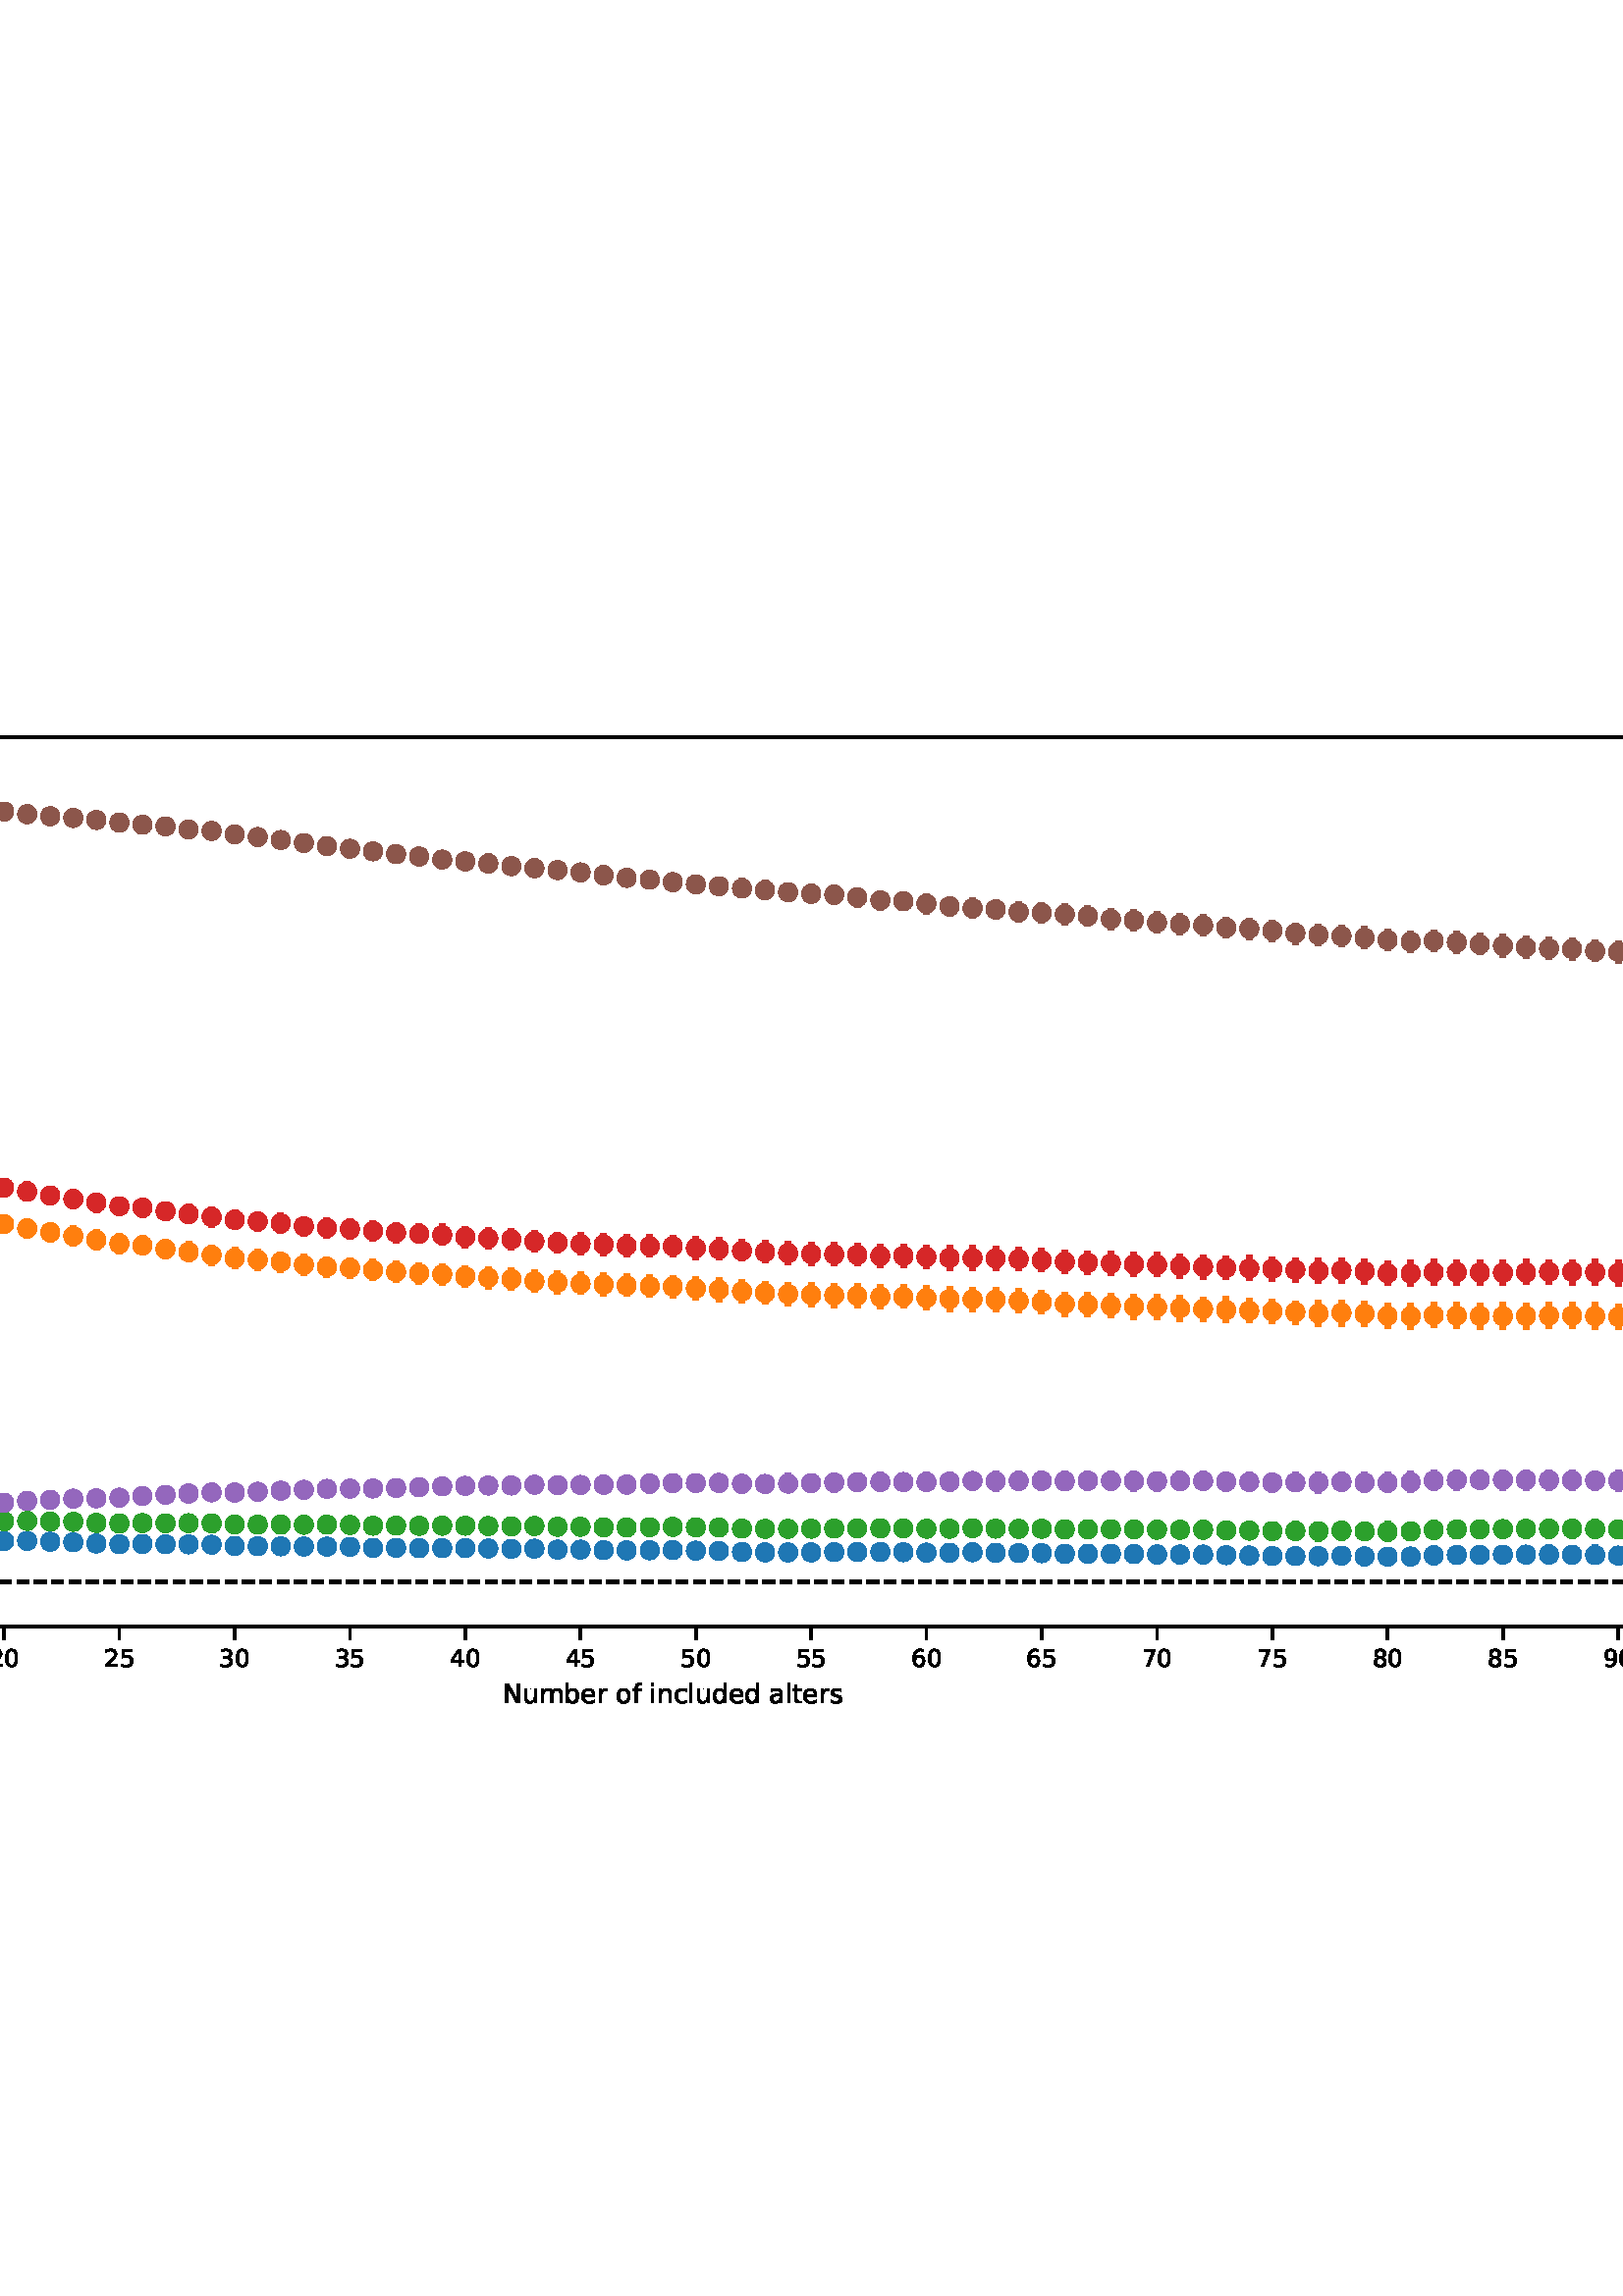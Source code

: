 %!PS-Adobe-3.0 EPSF-3.0
%%Orientation: portrait
%%BoundingBox: -206 208 818 583
%%EndComments
%%BeginProlog
/mpldict 8 dict def
mpldict begin
/m { moveto } bind def
/l { lineto } bind def
/r { rlineto } bind def
/c { curveto } bind def
/cl { closepath } bind def
/box {
m
1 index 0 r
0 exch r
neg 0 r
cl
} bind def
/clipbox {
box
clip
newpath
} bind def
%!PS-Adobe-3.0 Resource-Font
%%Copyright: Copyright (c) 2003 by Bitstream, Inc. All Rights Reserved. Copyright (c) 2006 by Tavmjong Bah. All Rights Reserved. DejaVu changes are in public domain 
25 dict begin
/_d{bind def}bind def
/_m{moveto}_d
/_l{lineto}_d
/_cl{closepath eofill}_d
/_c{curveto}_d
/_sc{7 -1 roll{setcachedevice}{pop pop pop pop pop pop}ifelse}_d
/_e{exec}_d
/FontName /DejaVuSans def
/PaintType 0 def
/FontMatrix[.001 0 0 .001 0 0]def
/FontBBox[-1021 -463 1793 1232]def
/FontType 3 def
/Encoding [ /space /parenleft /parenright /plus /zero /one /two /three /four /five /six /seven /eight /nine /A /C /E /N /S /T /a /b /c /d /e /f /g /i /l /m /n /o /p /r /s /t /u /v /y ] def
/FontInfo 10 dict dup begin
/FamilyName (DejaVu Sans) def
/FullName (DejaVu Sans) def
/Notice (Copyright (c) 2003 by Bitstream, Inc. All Rights Reserved. Copyright (c) 2006 by Tavmjong Bah. All Rights Reserved. DejaVu changes are in public domain ) def
/Weight (Book) def
/Version (Version 2.35) def
/ItalicAngle 0.0 def
/isFixedPitch false def
/UnderlinePosition -130 def
/UnderlineThickness 90 def
end readonly def
/CharStrings 40 dict dup begin
/.notdef 0 def
/space{318 0 0 0 0 0 _sc
}_d
/parenleft{390 0 86 -131 310 759 _sc
310 759 _m
266 683 234 609 213 536 _c
191 463 181 389 181 314 _c
181 238 191 164 213 91 _c
234 17 266 -56 310 -131 _c
232 -131 _l
183 -54 146 20 122 94 _c
98 168 86 241 86 314 _c
86 386 98 459 122 533 _c
146 607 182 682 232 759 _c
310 759 _l
_cl}_d
/parenright{390 0 80 -131 304 759 _sc
80 759 _m
158 759 _l
206 682 243 607 267 533 _c
291 459 304 386 304 314 _c
304 241 291 168 267 94 _c
243 20 206 -54 158 -131 _c
80 -131 _l
123 -56 155 17 177 91 _c
198 164 209 238 209 314 _c
209 389 198 463 177 536 _c
155 609 123 683 80 759 _c
_cl}_d
/plus{838 0 106 0 732 627 _sc
460 627 _m
460 355 _l
732 355 _l
732 272 _l
460 272 _l
460 0 _l
378 0 _l
378 272 _l
106 272 _l
106 355 _l
378 355 _l
378 627 _l
460 627 _l
_cl}_d
/zero{636 0 66 -13 570 742 _sc
318 664 _m
267 664 229 639 203 589 _c
177 539 165 464 165 364 _c
165 264 177 189 203 139 _c
229 89 267 64 318 64 _c
369 64 407 89 433 139 _c
458 189 471 264 471 364 _c
471 464 458 539 433 589 _c
407 639 369 664 318 664 _c
318 742 _m
399 742 461 709 505 645 _c
548 580 570 486 570 364 _c
570 241 548 147 505 83 _c
461 19 399 -13 318 -13 _c
236 -13 173 19 130 83 _c
87 147 66 241 66 364 _c
66 486 87 580 130 645 _c
173 709 236 742 318 742 _c
_cl}_d
/one{636 0 110 0 544 729 _sc
124 83 _m
285 83 _l
285 639 _l
110 604 _l
110 694 _l
284 729 _l
383 729 _l
383 83 _l
544 83 _l
544 0 _l
124 0 _l
124 83 _l
_cl}_d
/two{{636 0 73 0 536 742 _sc
192 83 _m
536 83 _l
536 0 _l
73 0 _l
73 83 _l
110 121 161 173 226 239 _c
290 304 331 346 348 365 _c
380 400 402 430 414 455 _c
426 479 433 504 433 528 _c
433 566 419 598 392 622 _c
365 646 330 659 286 659 _c
255 659 222 653 188 643 _c
154 632 117 616 78 594 _c
78 694 _l
118 710 155 722 189 730 _c
223 738 255 742 284 742 _c
}_e{359 742 419 723 464 685 _c
509 647 532 597 532 534 _c
532 504 526 475 515 449 _c
504 422 484 390 454 354 _c
446 344 420 317 376 272 _c
332 227 271 164 192 83 _c
_cl}_e}_d
/three{{636 0 76 -13 556 742 _sc
406 393 _m
453 383 490 362 516 330 _c
542 298 556 258 556 212 _c
556 140 531 84 482 45 _c
432 6 362 -13 271 -13 _c
240 -13 208 -10 176 -4 _c
144 1 110 10 76 22 _c
76 117 _l
103 101 133 89 166 81 _c
198 73 232 69 268 69 _c
330 69 377 81 409 105 _c
441 129 458 165 458 212 _c
458 254 443 288 413 312 _c
383 336 341 349 287 349 _c
}_e{202 349 _l
202 430 _l
291 430 _l
339 430 376 439 402 459 _c
428 478 441 506 441 543 _c
441 580 427 609 401 629 _c
374 649 336 659 287 659 _c
260 659 231 656 200 650 _c
169 644 135 635 98 623 _c
98 711 _l
135 721 170 729 203 734 _c
235 739 266 742 296 742 _c
370 742 429 725 473 691 _c
517 657 539 611 539 553 _c
539 513 527 479 504 451 _c
481 423 448 403 406 393 _c
_cl}_e}_d
/four{636 0 49 0 580 729 _sc
378 643 _m
129 254 _l
378 254 _l
378 643 _l
352 729 _m
476 729 _l
476 254 _l
580 254 _l
580 172 _l
476 172 _l
476 0 _l
378 0 _l
378 172 _l
49 172 _l
49 267 _l
352 729 _l
_cl}_d
/five{{636 0 77 -13 549 729 _sc
108 729 _m
495 729 _l
495 646 _l
198 646 _l
198 467 _l
212 472 227 476 241 478 _c
255 480 270 482 284 482 _c
365 482 429 459 477 415 _c
525 370 549 310 549 234 _c
549 155 524 94 475 51 _c
426 8 357 -13 269 -13 _c
238 -13 207 -10 175 -6 _c
143 -1 111 6 77 17 _c
77 116 _l
106 100 136 88 168 80 _c
199 72 232 69 267 69 _c
}_e{323 69 368 83 401 113 _c
433 143 450 183 450 234 _c
450 284 433 324 401 354 _c
368 384 323 399 267 399 _c
241 399 214 396 188 390 _c
162 384 135 375 108 363 _c
108 729 _l
_cl}_e}_d
/six{{636 0 70 -13 573 742 _sc
330 404 _m
286 404 251 388 225 358 _c
199 328 186 286 186 234 _c
186 181 199 139 225 109 _c
251 79 286 64 330 64 _c
374 64 409 79 435 109 _c
461 139 474 181 474 234 _c
474 286 461 328 435 358 _c
409 388 374 404 330 404 _c
526 713 _m
526 623 _l
501 635 476 644 451 650 _c
425 656 400 659 376 659 _c
310 659 260 637 226 593 _c
}_e{192 549 172 482 168 394 _c
187 422 211 444 240 459 _c
269 474 301 482 336 482 _c
409 482 467 459 509 415 _c
551 371 573 310 573 234 _c
573 159 550 99 506 54 _c
462 9 403 -13 330 -13 _c
246 -13 181 19 137 83 _c
92 147 70 241 70 364 _c
70 479 97 571 152 639 _c
206 707 280 742 372 742 _c
396 742 421 739 447 735 _c
472 730 498 723 526 713 _c
_cl}_e}_d
/seven{636 0 82 0 551 729 _sc
82 729 _m
551 729 _l
551 687 _l
286 0 _l
183 0 _l
432 646 _l
82 646 _l
82 729 _l
_cl}_d
/eight{{636 0 68 -13 568 742 _sc
318 346 _m
271 346 234 333 207 308 _c
180 283 167 249 167 205 _c
167 161 180 126 207 101 _c
234 76 271 64 318 64 _c
364 64 401 76 428 102 _c
455 127 469 161 469 205 _c
469 249 455 283 429 308 _c
402 333 365 346 318 346 _c
219 388 _m
177 398 144 418 120 447 _c
96 476 85 511 85 553 _c
85 611 105 657 147 691 _c
188 725 245 742 318 742 _c
}_e{390 742 447 725 489 691 _c
530 657 551 611 551 553 _c
551 511 539 476 515 447 _c
491 418 459 398 417 388 _c
464 377 501 355 528 323 _c
554 291 568 251 568 205 _c
568 134 546 80 503 43 _c
459 5 398 -13 318 -13 _c
237 -13 175 5 132 43 _c
89 80 68 134 68 205 _c
68 251 81 291 108 323 _c
134 355 171 377 219 388 _c
183 544 _m
183 506 194 476 218 455 _c
}_e{242 434 275 424 318 424 _c
360 424 393 434 417 455 _c
441 476 453 506 453 544 _c
453 582 441 611 417 632 _c
393 653 360 664 318 664 _c
275 664 242 653 218 632 _c
194 611 183 582 183 544 _c
_cl}_e}_d
/nine{{636 0 63 -13 566 742 _sc
110 15 _m
110 105 _l
134 93 159 84 185 78 _c
210 72 235 69 260 69 _c
324 69 374 90 408 134 _c
442 178 462 244 468 334 _c
448 306 424 284 396 269 _c
367 254 335 247 300 247 _c
226 247 168 269 126 313 _c
84 357 63 417 63 494 _c
63 568 85 628 129 674 _c
173 719 232 742 306 742 _c
390 742 455 709 499 645 _c
543 580 566 486 566 364 _c
}_e{566 248 538 157 484 89 _c
429 21 356 -13 264 -13 _c
239 -13 214 -10 189 -6 _c
163 -2 137 5 110 15 _c
306 324 _m
350 324 385 339 411 369 _c
437 399 450 441 450 494 _c
450 546 437 588 411 618 _c
385 648 350 664 306 664 _c
262 664 227 648 201 618 _c
175 588 162 546 162 494 _c
162 441 175 399 201 369 _c
227 339 262 324 306 324 _c
_cl}_e}_d
/A{684 0 8 0 676 729 _sc
342 632 _m
208 269 _l
476 269 _l
342 632 _l
286 729 _m
398 729 _l
676 0 _l
573 0 _l
507 187 _l
178 187 _l
112 0 _l
8 0 _l
286 729 _l
_cl}_d
/C{{698 0 56 -13 644 742 _sc
644 673 _m
644 569 _l
610 599 575 622 537 638 _c
499 653 460 661 418 661 _c
334 661 270 635 226 584 _c
182 533 160 460 160 364 _c
160 268 182 194 226 143 _c
270 92 334 67 418 67 _c
460 67 499 74 537 90 _c
575 105 610 128 644 159 _c
644 56 _l
609 32 572 15 534 4 _c
496 -7 455 -13 412 -13 _c
302 -13 215 20 151 87 _c
}_e{87 154 56 246 56 364 _c
56 481 87 573 151 641 _c
215 708 302 742 412 742 _c
456 742 497 736 535 725 _c
573 713 610 696 644 673 _c
_cl}_e}_d
/E{632 0 98 0 568 729 _sc
98 729 _m
559 729 _l
559 646 _l
197 646 _l
197 430 _l
544 430 _l
544 347 _l
197 347 _l
197 83 _l
568 83 _l
568 0 _l
98 0 _l
98 729 _l
_cl}_d
/N{748 0 98 0 650 729 _sc
98 729 _m
231 729 _l
554 119 _l
554 729 _l
650 729 _l
650 0 _l
517 0 _l
194 610 _l
194 0 _l
98 0 _l
98 729 _l
_cl}_d
/S{{635 0 66 -13 579 742 _sc
535 705 _m
535 609 _l
497 627 462 640 429 649 _c
395 657 363 662 333 662 _c
279 662 237 651 208 631 _c
179 610 165 580 165 542 _c
165 510 174 485 194 469 _c
213 452 250 439 304 429 _c
364 417 _l
437 403 491 378 526 343 _c
561 307 579 260 579 201 _c
579 130 555 77 508 41 _c
460 5 391 -13 300 -13 _c
265 -13 228 -9 189 -2 _c
}_e{150 5 110 16 69 32 _c
69 134 _l
109 111 148 94 186 83 _c
224 71 262 66 300 66 _c
356 66 399 77 430 99 _c
460 121 476 152 476 194 _c
476 230 465 258 443 278 _c
421 298 385 313 335 323 _c
275 335 _l
201 349 148 372 115 404 _c
82 435 66 478 66 534 _c
66 598 88 649 134 686 _c
179 723 242 742 322 742 _c
356 742 390 739 426 733 _c
461 727 497 717 535 705 _c
}_e{_cl}_e}_d
/T{611 0 -2 0 614 729 _sc
-2 729 _m
614 729 _l
614 646 _l
355 646 _l
355 0 _l
256 0 _l
256 646 _l
-2 646 _l
-2 729 _l
_cl}_d
/a{{613 0 60 -13 522 560 _sc
343 275 _m
270 275 220 266 192 250 _c
164 233 150 205 150 165 _c
150 133 160 107 181 89 _c
202 70 231 61 267 61 _c
317 61 357 78 387 114 _c
417 149 432 196 432 255 _c
432 275 _l
343 275 _l
522 312 _m
522 0 _l
432 0 _l
432 83 _l
411 49 385 25 355 10 _c
325 -5 287 -13 243 -13 _c
187 -13 142 2 109 33 _c
76 64 60 106 60 159 _c
}_e{60 220 80 266 122 298 _c
163 329 224 345 306 345 _c
432 345 _l
432 354 _l
432 395 418 427 391 450 _c
364 472 326 484 277 484 _c
245 484 215 480 185 472 _c
155 464 127 453 100 439 _c
100 522 _l
132 534 164 544 195 550 _c
226 556 256 560 286 560 _c
365 560 424 539 463 498 _c
502 457 522 395 522 312 _c
_cl}_e}_d
/b{{635 0 91 -13 580 760 _sc
487 273 _m
487 339 473 390 446 428 _c
418 466 381 485 334 485 _c
286 485 249 466 222 428 _c
194 390 181 339 181 273 _c
181 207 194 155 222 117 _c
249 79 286 61 334 61 _c
381 61 418 79 446 117 _c
473 155 487 207 487 273 _c
181 464 _m
199 496 223 520 252 536 _c
281 552 316 560 356 560 _c
422 560 476 533 518 481 _c
559 428 580 359 580 273 _c
}_e{580 187 559 117 518 65 _c
476 13 422 -13 356 -13 _c
316 -13 281 -5 252 10 _c
223 25 199 49 181 82 _c
181 0 _l
91 0 _l
91 760 _l
181 760 _l
181 464 _l
_cl}_e}_d
/c{{550 0 55 -13 488 560 _sc
488 526 _m
488 442 _l
462 456 437 466 411 473 _c
385 480 360 484 334 484 _c
276 484 230 465 198 428 _c
166 391 150 339 150 273 _c
150 206 166 154 198 117 _c
230 80 276 62 334 62 _c
360 62 385 65 411 72 _c
437 79 462 90 488 104 _c
488 21 _l
462 9 436 0 410 -5 _c
383 -10 354 -13 324 -13 _c
242 -13 176 12 128 64 _c
}_e{79 115 55 185 55 273 _c
55 362 79 432 128 483 _c
177 534 244 560 330 560 _c
358 560 385 557 411 551 _c
437 545 463 537 488 526 _c
_cl}_e}_d
/d{{635 0 55 -13 544 760 _sc
454 464 _m
454 760 _l
544 760 _l
544 0 _l
454 0 _l
454 82 _l
435 49 411 25 382 10 _c
353 -5 319 -13 279 -13 _c
213 -13 159 13 117 65 _c
75 117 55 187 55 273 _c
55 359 75 428 117 481 _c
159 533 213 560 279 560 _c
319 560 353 552 382 536 _c
411 520 435 496 454 464 _c
148 273 _m
148 207 161 155 188 117 _c
215 79 253 61 301 61 _c
}_e{348 61 385 79 413 117 _c
440 155 454 207 454 273 _c
454 339 440 390 413 428 _c
385 466 348 485 301 485 _c
253 485 215 466 188 428 _c
161 390 148 339 148 273 _c
_cl}_e}_d
/e{{615 0 55 -13 562 560 _sc
562 296 _m
562 252 _l
149 252 _l
153 190 171 142 205 110 _c
238 78 284 62 344 62 _c
378 62 412 66 444 74 _c
476 82 509 95 541 113 _c
541 28 _l
509 14 476 3 442 -3 _c
408 -9 373 -13 339 -13 _c
251 -13 182 12 131 62 _c
80 112 55 181 55 268 _c
55 357 79 428 127 481 _c
175 533 241 560 323 560 _c
397 560 455 536 498 489 _c
}_e{540 441 562 377 562 296 _c
472 322 _m
471 371 457 410 431 440 _c
404 469 368 484 324 484 _c
274 484 234 469 204 441 _c
174 413 156 373 152 322 _c
472 322 _l
_cl}_e}_d
/f{352 0 23 0 371 760 _sc
371 760 _m
371 685 _l
285 685 _l
253 685 230 678 218 665 _c
205 652 199 629 199 595 _c
199 547 _l
347 547 _l
347 477 _l
199 477 _l
199 0 _l
109 0 _l
109 477 _l
23 477 _l
23 547 _l
109 547 _l
109 585 _l
109 645 123 690 151 718 _c
179 746 224 760 286 760 _c
371 760 _l
_cl}_d
/g{{635 0 55 -207 544 560 _sc
454 280 _m
454 344 440 395 414 431 _c
387 467 349 485 301 485 _c
253 485 215 467 188 431 _c
161 395 148 344 148 280 _c
148 215 161 165 188 129 _c
215 93 253 75 301 75 _c
349 75 387 93 414 129 _c
440 165 454 215 454 280 _c
544 68 _m
544 -24 523 -93 482 -139 _c
440 -184 377 -207 292 -207 _c
260 -207 231 -204 203 -200 _c
175 -195 147 -188 121 -178 _c
}_e{121 -91 _l
147 -105 173 -115 199 -122 _c
225 -129 251 -133 278 -133 _c
336 -133 380 -117 410 -87 _c
439 -56 454 -10 454 52 _c
454 96 _l
435 64 411 40 382 24 _c
353 8 319 0 279 0 _c
211 0 157 25 116 76 _c
75 127 55 195 55 280 _c
55 364 75 432 116 483 _c
157 534 211 560 279 560 _c
319 560 353 552 382 536 _c
411 520 435 496 454 464 _c
454 547 _l
544 547 _l
}_e{544 68 _l
_cl}_e}_d
/i{278 0 94 0 184 760 _sc
94 547 _m
184 547 _l
184 0 _l
94 0 _l
94 547 _l
94 760 _m
184 760 _l
184 646 _l
94 646 _l
94 760 _l
_cl}_d
/l{278 0 94 0 184 760 _sc
94 760 _m
184 760 _l
184 0 _l
94 0 _l
94 760 _l
_cl}_d
/m{{974 0 91 0 889 560 _sc
520 442 _m
542 482 569 511 600 531 _c
631 550 668 560 711 560 _c
767 560 811 540 842 500 _c
873 460 889 403 889 330 _c
889 0 _l
799 0 _l
799 327 _l
799 379 789 418 771 444 _c
752 469 724 482 686 482 _c
639 482 602 466 575 435 _c
548 404 535 362 535 309 _c
535 0 _l
445 0 _l
445 327 _l
445 379 435 418 417 444 _c
398 469 369 482 331 482 _c
}_e{285 482 248 466 221 435 _c
194 404 181 362 181 309 _c
181 0 _l
91 0 _l
91 547 _l
181 547 _l
181 462 _l
201 495 226 520 255 536 _c
283 552 317 560 357 560 _c
397 560 430 550 458 530 _c
486 510 506 480 520 442 _c
_cl}_e}_d
/n{634 0 91 0 549 560 _sc
549 330 _m
549 0 _l
459 0 _l
459 327 _l
459 379 448 417 428 443 _c
408 469 378 482 338 482 _c
289 482 251 466 223 435 _c
195 404 181 362 181 309 _c
181 0 _l
91 0 _l
91 547 _l
181 547 _l
181 462 _l
202 494 227 519 257 535 _c
286 551 320 560 358 560 _c
420 560 468 540 500 501 _c
532 462 549 405 549 330 _c
_cl}_d
/o{612 0 55 -13 557 560 _sc
306 484 _m
258 484 220 465 192 427 _c
164 389 150 338 150 273 _c
150 207 163 156 191 118 _c
219 80 257 62 306 62 _c
354 62 392 80 420 118 _c
448 156 462 207 462 273 _c
462 337 448 389 420 427 _c
392 465 354 484 306 484 _c
306 560 _m
384 560 445 534 490 484 _c
534 433 557 363 557 273 _c
557 183 534 113 490 63 _c
445 12 384 -13 306 -13 _c
227 -13 165 12 121 63 _c
77 113 55 183 55 273 _c
55 363 77 433 121 484 _c
165 534 227 560 306 560 _c
_cl}_d
/p{{635 0 91 -207 580 560 _sc
181 82 _m
181 -207 _l
91 -207 _l
91 547 _l
181 547 _l
181 464 _l
199 496 223 520 252 536 _c
281 552 316 560 356 560 _c
422 560 476 533 518 481 _c
559 428 580 359 580 273 _c
580 187 559 117 518 65 _c
476 13 422 -13 356 -13 _c
316 -13 281 -5 252 10 _c
223 25 199 49 181 82 _c
487 273 _m
487 339 473 390 446 428 _c
418 466 381 485 334 485 _c
}_e{286 485 249 466 222 428 _c
194 390 181 339 181 273 _c
181 207 194 155 222 117 _c
249 79 286 61 334 61 _c
381 61 418 79 446 117 _c
473 155 487 207 487 273 _c
_cl}_e}_d
/r{411 0 91 0 411 560 _sc
411 463 _m
401 469 390 473 378 476 _c
366 478 353 480 339 480 _c
288 480 249 463 222 430 _c
194 397 181 350 181 288 _c
181 0 _l
91 0 _l
91 547 _l
181 547 _l
181 462 _l
199 495 224 520 254 536 _c
284 552 321 560 365 560 _c
371 560 378 559 386 559 _c
393 558 401 557 411 555 _c
411 463 _l
_cl}_d
/s{{521 0 54 -13 472 560 _sc
443 531 _m
443 446 _l
417 458 391 468 364 475 _c
336 481 308 485 279 485 _c
234 485 200 478 178 464 _c
156 450 145 430 145 403 _c
145 382 153 366 169 354 _c
185 342 217 330 265 320 _c
296 313 _l
360 299 405 279 432 255 _c
458 230 472 195 472 151 _c
472 100 452 60 412 31 _c
372 1 316 -13 246 -13 _c
216 -13 186 -10 154 -5 _c
}_e{122 0 89 8 54 20 _c
54 113 _l
87 95 120 82 152 74 _c
184 65 216 61 248 61 _c
290 61 323 68 346 82 _c
368 96 380 117 380 144 _c
380 168 371 187 355 200 _c
339 213 303 226 247 238 _c
216 245 _l
160 257 119 275 95 299 _c
70 323 58 356 58 399 _c
58 450 76 490 112 518 _c
148 546 200 560 268 560 _c
301 560 332 557 362 552 _c
391 547 418 540 443 531 _c
}_e{_cl}_e}_d
/t{392 0 27 0 368 702 _sc
183 702 _m
183 547 _l
368 547 _l
368 477 _l
183 477 _l
183 180 _l
183 135 189 106 201 94 _c
213 81 238 75 276 75 _c
368 75 _l
368 0 _l
276 0 _l
206 0 158 13 132 39 _c
106 65 93 112 93 180 _c
93 477 _l
27 477 _l
27 547 _l
93 547 _l
93 702 _l
183 702 _l
_cl}_d
/u{634 0 85 -13 543 560 _sc
85 216 _m
85 547 _l
175 547 _l
175 219 _l
175 167 185 129 205 103 _c
225 77 255 64 296 64 _c
344 64 383 79 411 110 _c
439 141 453 183 453 237 _c
453 547 _l
543 547 _l
543 0 _l
453 0 _l
453 84 _l
431 50 405 26 377 10 _c
348 -5 315 -13 277 -13 _c
214 -13 166 6 134 45 _c
101 83 85 140 85 216 _c
311 560 _m
311 560 _l
_cl}_d
/v{592 0 30 0 562 547 _sc
30 547 _m
125 547 _l
296 88 _l
467 547 _l
562 547 _l
357 0 _l
235 0 _l
30 547 _l
_cl}_d
/y{592 0 30 -207 562 547 _sc
322 -50 _m
296 -114 271 -157 247 -177 _c
223 -197 191 -207 151 -207 _c
79 -207 _l
79 -132 _l
132 -132 _l
156 -132 175 -126 189 -114 _c
203 -102 218 -75 235 -31 _c
251 9 _l
30 547 _l
125 547 _l
296 119 _l
467 547 _l
562 547 _l
322 -50 _l
_cl}_d
end readonly def

/BuildGlyph
 {exch begin
 CharStrings exch
 2 copy known not{pop /.notdef}if
 true 3 1 roll get exec
 end}_d

/BuildChar {
 1 index /Encoding get exch get
 1 index /BuildGlyph get exec
}_d

FontName currentdict end definefont pop
end
%%EndProlog
mpldict begin
-206.192 208.272 translate
1024.385 375.457 0 0 clipbox
gsave
0 0 m
1024.385 0 l
1024.385 375.457 l
0 375.457 l
cl
1.000 setgray
fill
grestore
gsave
34.375 37.297 m
871.375 37.297 l
871.375 363.457 l
34.375 363.457 l
cl
1.000 setgray
fill
grestore
1.620 setlinewidth
1 setlinejoin
0 setlinecap
[] 0 setdash
0.122 0.467 0.706 setrgbcolor
gsave
837 326.2 34.38 37.3 clipbox
/o {
gsave
newpath
translate
1.6 setlinewidth
1 setlinejoin
0 setlinecap
0 -2.707 m
0.718 -2.707 1.407 -2.422 1.914 -1.914 c
2.422 -1.407 2.707 -0.718 2.707 0 c
2.707 0.718 2.422 1.407 1.914 1.914 c
1.407 2.422 0.718 2.707 0 2.707 c
-0.718 2.707 -1.407 2.422 -1.914 1.914 c
-2.422 1.407 -2.707 0.718 -2.707 0 c
-2.707 -0.718 -2.422 -1.407 -1.914 -1.914 c
-1.407 -2.422 -0.718 -2.707 0 -2.707 c
cl

gsave
0.122 0.467 0.706 setrgbcolor
fill
grestore
stroke
grestore
} bind def
38.602 62.232 o
47.057 66.222 o
55.511 67.87 o
63.966 68.827 o
72.421 69.292 o
80.875 69.705 o
89.329 69.732 o
97.784 70.127 o
106.239 70.435 o
114.693 70.319 o
123.148 70.209 o
131.602 70.316 o
140.057 70.287 o
148.511 69.888 o
156.966 69.632 o
165.42 69.242 o
173.875 69.238 o
182.33 69.153 o
190.784 68.917 o
199.239 68.678 o
207.693 68.577 o
216.148 68.636 o
224.602 68.35 o
233.057 68.163 o
241.511 67.689 o
249.966 67.422 o
258.42 67.551 o
266.875 67.404 o
275.33 67.377 o
283.784 67.262 o
292.239 66.828 o
300.693 66.728 o
309.148 66.67 o
317.602 66.572 o
326.057 66.572 o
334.511 66.453 o
342.966 66.112 o
351.42 66.126 o
359.875 65.978 o
368.33 66.017 o
376.784 66.015 o
385.239 65.876 o
393.693 65.752 o
402.148 65.808 o
410.602 65.465 o
419.057 65.45 o
427.511 65.264 o
435.966 65.168 o
444.42 65.218 o
452.875 65.295 o
461.33 65.072 o
469.784 64.964 o
478.239 64.583 o
486.693 64.442 o
495.148 64.426 o
503.602 64.434 o
512.057 64.517 o
520.511 64.542 o
528.966 64.584 o
537.42 64.509 o
545.875 64.351 o
554.33 64.323 o
562.784 64.486 o
571.239 64.326 o
579.693 64.213 o
588.148 64.148 o
596.602 63.908 o
605.057 63.95 o
613.511 63.906 o
621.966 63.822 o
630.42 63.695 o
638.875 63.674 o
647.33 63.66 o
655.784 63.424 o
664.239 63.302 o
672.693 63.098 o
681.148 63.107 o
689.602 63.053 o
698.057 63.224 o
706.511 62.993 o
714.966 62.878 o
723.42 62.913 o
731.875 63.354 o
740.33 63.517 o
748.784 63.533 o
757.239 63.59 o
765.693 63.63 o
774.148 63.62 o
782.602 63.572 o
791.057 63.436 o
799.511 63.267 o
807.966 63.275 o
816.42 63.325 o
824.875 63.268 o
833.33 63.032 o
841.784 63.043 o
850.239 63.163 o
858.693 62.886 o
867.148 62.727 o
grestore
2.160 setlinewidth
2 setlinecap
gsave
837 326.2 34.38 37.3 clipbox
38.602 61.02 m
38.602 63.441 l
stroke
grestore
gsave
837 326.2 34.38 37.3 clipbox
47.057 64.95 m
47.057 67.481 l
stroke
grestore
gsave
837 326.2 34.38 37.3 clipbox
55.511 66.565 m
55.511 69.136 l
stroke
grestore
gsave
837 326.2 34.38 37.3 clipbox
63.966 67.5 m
63.966 69.992 l
stroke
grestore
gsave
837 326.2 34.38 37.3 clipbox
72.42 68.002 m
72.42 70.579 l
stroke
grestore
gsave
837 326.2 34.38 37.3 clipbox
80.875 68.44 m
80.875 71.028 l
stroke
grestore
gsave
837 326.2 34.38 37.3 clipbox
89.33 68.424 m
89.33 71.151 l
stroke
grestore
gsave
837 326.2 34.38 37.3 clipbox
97.784 68.819 m
97.784 71.496 l
stroke
grestore
gsave
837 326.2 34.38 37.3 clipbox
106.239 68.992 m
106.239 71.762 l
stroke
grestore
gsave
837 326.2 34.38 37.3 clipbox
114.693 68.788 m
114.693 71.886 l
stroke
grestore
gsave
837 326.2 34.38 37.3 clipbox
123.148 68.774 m
123.148 71.6 l
stroke
grestore
gsave
837 326.2 34.38 37.3 clipbox
131.602 68.853 m
131.602 71.897 l
stroke
grestore
gsave
837 326.2 34.38 37.3 clipbox
140.057 68.794 m
140.057 71.812 l
stroke
grestore
gsave
837 326.2 34.38 37.3 clipbox
148.511 68.4 m
148.511 71.414 l
stroke
grestore
gsave
837 326.2 34.38 37.3 clipbox
156.966 68.017 m
156.966 71.159 l
stroke
grestore
gsave
837 326.2 34.38 37.3 clipbox
165.42 67.661 m
165.42 70.797 l
stroke
grestore
gsave
837 326.2 34.38 37.3 clipbox
173.875 67.721 m
173.875 70.815 l
stroke
grestore
gsave
837 326.2 34.38 37.3 clipbox
182.33 67.465 m
182.33 70.831 l
stroke
grestore
gsave
837 326.2 34.38 37.3 clipbox
190.784 67.416 m
190.784 70.682 l
stroke
grestore
gsave
837 326.2 34.38 37.3 clipbox
199.239 66.993 m
199.239 70.267 l
stroke
grestore
gsave
837 326.2 34.38 37.3 clipbox
207.693 66.973 m
207.693 70.393 l
stroke
grestore
gsave
837 326.2 34.38 37.3 clipbox
216.148 66.999 m
216.148 70.259 l
stroke
grestore
gsave
837 326.2 34.38 37.3 clipbox
224.602 66.624 m
224.602 70.08 l
stroke
grestore
gsave
837 326.2 34.38 37.3 clipbox
233.057 66.546 m
233.057 69.912 l
stroke
grestore
gsave
837 326.2 34.38 37.3 clipbox
241.511 65.948 m
241.511 69.363 l
stroke
grestore
gsave
837 326.2 34.38 37.3 clipbox
249.966 65.714 m
249.966 69.236 l
stroke
grestore
gsave
837 326.2 34.38 37.3 clipbox
258.42 65.869 m
258.42 69.282 l
stroke
grestore
gsave
837 326.2 34.38 37.3 clipbox
266.875 65.654 m
266.875 69.24 l
stroke
grestore
gsave
837 326.2 34.38 37.3 clipbox
275.33 65.608 m
275.33 69.215 l
stroke
grestore
gsave
837 326.2 34.38 37.3 clipbox
283.784 65.618 m
283.784 69.122 l
stroke
grestore
gsave
837 326.2 34.38 37.3 clipbox
292.239 64.901 m
292.239 68.555 l
stroke
grestore
gsave
837 326.2 34.38 37.3 clipbox
300.693 64.943 m
300.693 68.545 l
stroke
grestore
gsave
837 326.2 34.38 37.3 clipbox
309.148 64.827 m
309.148 68.462 l
stroke
grestore
gsave
837 326.2 34.38 37.3 clipbox
317.602 64.605 m
317.602 68.475 l
stroke
grestore
gsave
837 326.2 34.38 37.3 clipbox
326.057 64.67 m
326.057 68.498 l
stroke
grestore
gsave
837 326.2 34.38 37.3 clipbox
334.511 64.496 m
334.511 68.232 l
stroke
grestore
gsave
837 326.2 34.38 37.3 clipbox
342.966 64.121 m
342.966 67.893 l
stroke
grestore
gsave
837 326.2 34.38 37.3 clipbox
351.42 64.148 m
351.42 68.087 l
stroke
grestore
gsave
837 326.2 34.38 37.3 clipbox
359.875 64.098 m
359.875 67.825 l
stroke
grestore
gsave
837 326.2 34.38 37.3 clipbox
368.33 64.146 m
368.33 67.978 l
stroke
grestore
gsave
837 326.2 34.38 37.3 clipbox
376.784 64.063 m
376.784 67.934 l
stroke
grestore
gsave
837 326.2 34.38 37.3 clipbox
385.239 63.897 m
385.239 67.974 l
stroke
grestore
gsave
837 326.2 34.38 37.3 clipbox
393.693 63.733 m
393.693 67.754 l
stroke
grestore
gsave
837 326.2 34.38 37.3 clipbox
402.148 63.751 m
402.148 67.873 l
stroke
grestore
gsave
837 326.2 34.38 37.3 clipbox
410.602 63.5 m
410.602 67.436 l
stroke
grestore
gsave
837 326.2 34.38 37.3 clipbox
419.057 63.511 m
419.057 67.537 l
stroke
grestore
gsave
837 326.2 34.38 37.3 clipbox
427.511 63.215 m
427.511 67.263 l
stroke
grestore
gsave
837 326.2 34.38 37.3 clipbox
435.966 63.062 m
435.966 67.235 l
stroke
grestore
gsave
837 326.2 34.38 37.3 clipbox
444.42 63.099 m
444.42 67.417 l
stroke
grestore
gsave
837 326.2 34.38 37.3 clipbox
452.875 63.183 m
452.875 67.157 l
stroke
grestore
gsave
837 326.2 34.38 37.3 clipbox
461.33 63.142 m
461.33 67.071 l
stroke
grestore
gsave
837 326.2 34.38 37.3 clipbox
469.784 62.931 m
469.784 67.097 l
stroke
grestore
gsave
837 326.2 34.38 37.3 clipbox
478.239 62.484 m
478.239 66.742 l
stroke
grestore
gsave
837 326.2 34.38 37.3 clipbox
486.693 62.533 m
486.693 66.592 l
stroke
grestore
gsave
837 326.2 34.38 37.3 clipbox
495.148 62.2 m
495.148 66.649 l
stroke
grestore
gsave
837 326.2 34.38 37.3 clipbox
503.602 62.249 m
503.602 66.552 l
stroke
grestore
gsave
837 326.2 34.38 37.3 clipbox
512.057 62.277 m
512.057 66.636 l
stroke
grestore
gsave
837 326.2 34.38 37.3 clipbox
520.511 62.465 m
520.511 66.694 l
stroke
grestore
gsave
837 326.2 34.38 37.3 clipbox
528.966 62.316 m
528.966 66.62 l
stroke
grestore
gsave
837 326.2 34.38 37.3 clipbox
537.42 62.251 m
537.42 66.627 l
stroke
grestore
gsave
837 326.2 34.38 37.3 clipbox
545.875 62.297 m
545.875 66.535 l
stroke
grestore
gsave
837 326.2 34.38 37.3 clipbox
554.33 62.119 m
554.33 66.642 l
stroke
grestore
gsave
837 326.2 34.38 37.3 clipbox
562.784 62.396 m
562.784 66.694 l
stroke
grestore
gsave
837 326.2 34.38 37.3 clipbox
571.239 62.178 m
571.239 66.433 l
stroke
grestore
gsave
837 326.2 34.38 37.3 clipbox
579.693 61.96 m
579.693 66.351 l
stroke
grestore
gsave
837 326.2 34.38 37.3 clipbox
588.148 61.854 m
588.148 66.418 l
stroke
grestore
gsave
837 326.2 34.38 37.3 clipbox
596.602 61.835 m
596.602 66.054 l
stroke
grestore
gsave
837 326.2 34.38 37.3 clipbox
605.057 61.756 m
605.057 66.258 l
stroke
grestore
gsave
837 326.2 34.38 37.3 clipbox
613.511 61.597 m
613.511 66.016 l
stroke
grestore
gsave
837 326.2 34.38 37.3 clipbox
621.966 61.462 m
621.966 65.977 l
stroke
grestore
gsave
837 326.2 34.38 37.3 clipbox
630.42 61.317 m
630.42 65.778 l
stroke
grestore
gsave
837 326.2 34.38 37.3 clipbox
638.875 61.18 m
638.875 65.837 l
stroke
grestore
gsave
837 326.2 34.38 37.3 clipbox
647.33 61.316 m
647.33 65.898 l
stroke
grestore
gsave
837 326.2 34.38 37.3 clipbox
655.784 61.119 m
655.784 65.621 l
stroke
grestore
gsave
837 326.2 34.38 37.3 clipbox
664.239 61.022 m
664.239 65.628 l
stroke
grestore
gsave
837 326.2 34.38 37.3 clipbox
672.693 60.859 m
672.693 65.589 l
stroke
grestore
gsave
837 326.2 34.38 37.3 clipbox
681.148 60.902 m
681.148 65.604 l
stroke
grestore
gsave
837 326.2 34.38 37.3 clipbox
689.602 60.737 m
689.602 65.391 l
stroke
grestore
gsave
837 326.2 34.38 37.3 clipbox
698.057 60.885 m
698.057 65.447 l
stroke
grestore
gsave
837 326.2 34.38 37.3 clipbox
706.511 60.624 m
706.511 65.217 l
stroke
grestore
gsave
837 326.2 34.38 37.3 clipbox
714.966 60.413 m
714.966 65.244 l
stroke
grestore
gsave
837 326.2 34.38 37.3 clipbox
723.42 60.592 m
723.42 65.07 l
stroke
grestore
gsave
837 326.2 34.38 37.3 clipbox
731.875 60.902 m
731.875 65.804 l
stroke
grestore
gsave
837 326.2 34.38 37.3 clipbox
740.33 61.049 m
740.33 65.814 l
stroke
grestore
gsave
837 326.2 34.38 37.3 clipbox
748.784 61.232 m
748.784 65.858 l
stroke
grestore
gsave
837 326.2 34.38 37.3 clipbox
757.239 61.258 m
757.239 65.988 l
stroke
grestore
gsave
837 326.2 34.38 37.3 clipbox
765.693 61.21 m
765.693 65.787 l
stroke
grestore
gsave
837 326.2 34.38 37.3 clipbox
774.148 61.163 m
774.148 66.122 l
stroke
grestore
gsave
837 326.2 34.38 37.3 clipbox
782.602 61.211 m
782.602 65.902 l
stroke
grestore
gsave
837 326.2 34.38 37.3 clipbox
791.057 61.089 m
791.057 66.115 l
stroke
grestore
gsave
837 326.2 34.38 37.3 clipbox
799.511 60.911 m
799.511 65.56 l
stroke
grestore
gsave
837 326.2 34.38 37.3 clipbox
807.966 60.78 m
807.966 65.769 l
stroke
grestore
gsave
837 326.2 34.38 37.3 clipbox
816.42 60.915 m
816.42 65.716 l
stroke
grestore
gsave
837 326.2 34.38 37.3 clipbox
824.875 60.959 m
824.875 65.635 l
stroke
grestore
gsave
837 326.2 34.38 37.3 clipbox
833.33 60.457 m
833.33 65.302 l
stroke
grestore
gsave
837 326.2 34.38 37.3 clipbox
841.784 60.62 m
841.784 65.549 l
stroke
grestore
gsave
837 326.2 34.38 37.3 clipbox
850.239 60.831 m
850.239 65.502 l
stroke
grestore
gsave
837 326.2 34.38 37.3 clipbox
858.693 60.578 m
858.693 65.265 l
stroke
grestore
gsave
837 326.2 34.38 37.3 clipbox
867.148 60.293 m
867.148 65.295 l
stroke
grestore
1.000 setlinewidth
0 setlinecap
0.000 setgray
gsave
/o {
gsave
newpath
translate
1.0 setlinewidth
1 setlinejoin
0 setlinecap
0 0 m
0 -4.8 l

gsave
0.000 setgray
fill
grestore
stroke
grestore
} bind def
38.602 37.297 o
grestore
/DejaVuSans findfont
8.800 scalefont
setfont
gsave
35.805 22.309 translate
0.0 rotate
0.0 0.0 m /zero glyphshow
grestore
gsave
/o {
gsave
newpath
translate
1.0 setlinewidth
1 setlinejoin
0 setlinecap
0 0 m
0 -4.8 l

gsave
0.000 setgray
fill
grestore
stroke
grestore
} bind def
80.875 37.297 o
grestore
gsave
78.078 22.309 translate
0.0 rotate
0.0 0.0 m /five glyphshow
grestore
gsave
/o {
gsave
newpath
translate
1.0 setlinewidth
1 setlinejoin
0 setlinecap
0 0 m
0 -4.8 l

gsave
0.000 setgray
fill
grestore
stroke
grestore
} bind def
123.148 37.297 o
grestore
gsave
117.554 22.309 translate
0.0 rotate
0.0 0.0 m /one glyphshow
5.597 0.0 m /zero glyphshow
grestore
gsave
/o {
gsave
newpath
translate
1.0 setlinewidth
1 setlinejoin
0 setlinecap
0 0 m
0 -4.8 l

gsave
0.000 setgray
fill
grestore
stroke
grestore
} bind def
165.42 37.297 o
grestore
gsave
159.827 22.309 translate
0.0 rotate
0.0 0.0 m /one glyphshow
5.597 0.0 m /five glyphshow
grestore
gsave
/o {
gsave
newpath
translate
1.0 setlinewidth
1 setlinejoin
0 setlinecap
0 0 m
0 -4.8 l

gsave
0.000 setgray
fill
grestore
stroke
grestore
} bind def
207.693 37.297 o
grestore
gsave
202.099 22.309 translate
0.0 rotate
0.0 0.0 m /two glyphshow
5.597 0.0 m /zero glyphshow
grestore
gsave
/o {
gsave
newpath
translate
1.0 setlinewidth
1 setlinejoin
0 setlinecap
0 0 m
0 -4.8 l

gsave
0.000 setgray
fill
grestore
stroke
grestore
} bind def
249.966 37.297 o
grestore
gsave
244.372 22.309 translate
0.0 rotate
0.0 0.0 m /two glyphshow
5.597 0.0 m /five glyphshow
grestore
gsave
/o {
gsave
newpath
translate
1.0 setlinewidth
1 setlinejoin
0 setlinecap
0 0 m
0 -4.8 l

gsave
0.000 setgray
fill
grestore
stroke
grestore
} bind def
292.239 37.297 o
grestore
gsave
286.645 22.309 translate
0.0 rotate
0.0 0.0 m /three glyphshow
5.597 0.0 m /zero glyphshow
grestore
gsave
/o {
gsave
newpath
translate
1.0 setlinewidth
1 setlinejoin
0 setlinecap
0 0 m
0 -4.8 l

gsave
0.000 setgray
fill
grestore
stroke
grestore
} bind def
334.511 37.297 o
grestore
gsave
328.918 22.309 translate
0.0 rotate
0.0 0.0 m /three glyphshow
5.597 0.0 m /five glyphshow
grestore
gsave
/o {
gsave
newpath
translate
1.0 setlinewidth
1 setlinejoin
0 setlinecap
0 0 m
0 -4.8 l

gsave
0.000 setgray
fill
grestore
stroke
grestore
} bind def
376.784 37.297 o
grestore
gsave
371.19 22.309 translate
0.0 rotate
0.0 0.0 m /four glyphshow
5.597 0.0 m /zero glyphshow
grestore
gsave
/o {
gsave
newpath
translate
1.0 setlinewidth
1 setlinejoin
0 setlinecap
0 0 m
0 -4.8 l

gsave
0.000 setgray
fill
grestore
stroke
grestore
} bind def
419.057 37.297 o
grestore
gsave
413.463 22.309 translate
0.0 rotate
0.0 0.0 m /four glyphshow
5.597 0.0 m /five glyphshow
grestore
gsave
/o {
gsave
newpath
translate
1.0 setlinewidth
1 setlinejoin
0 setlinecap
0 0 m
0 -4.8 l

gsave
0.000 setgray
fill
grestore
stroke
grestore
} bind def
461.33 37.297 o
grestore
gsave
455.736 22.309 translate
0.0 rotate
0.0 0.0 m /five glyphshow
5.597 0.0 m /zero glyphshow
grestore
gsave
/o {
gsave
newpath
translate
1.0 setlinewidth
1 setlinejoin
0 setlinecap
0 0 m
0 -4.8 l

gsave
0.000 setgray
fill
grestore
stroke
grestore
} bind def
503.602 37.297 o
grestore
gsave
498.009 22.309 translate
0.0 rotate
0.0 0.0 m /five glyphshow
5.597 0.0 m /five glyphshow
grestore
gsave
/o {
gsave
newpath
translate
1.0 setlinewidth
1 setlinejoin
0 setlinecap
0 0 m
0 -4.8 l

gsave
0.000 setgray
fill
grestore
stroke
grestore
} bind def
545.875 37.297 o
grestore
gsave
540.281 22.309 translate
0.0 rotate
0.0 0.0 m /six glyphshow
5.597 0.0 m /zero glyphshow
grestore
gsave
/o {
gsave
newpath
translate
1.0 setlinewidth
1 setlinejoin
0 setlinecap
0 0 m
0 -4.8 l

gsave
0.000 setgray
fill
grestore
stroke
grestore
} bind def
588.148 37.297 o
grestore
gsave
582.554 22.309 translate
0.0 rotate
0.0 0.0 m /six glyphshow
5.597 0.0 m /five glyphshow
grestore
gsave
/o {
gsave
newpath
translate
1.0 setlinewidth
1 setlinejoin
0 setlinecap
0 0 m
0 -4.8 l

gsave
0.000 setgray
fill
grestore
stroke
grestore
} bind def
630.42 37.297 o
grestore
gsave
624.827 22.309 translate
0.0 rotate
0.0 0.0 m /seven glyphshow
5.597 0.0 m /zero glyphshow
grestore
gsave
/o {
gsave
newpath
translate
1.0 setlinewidth
1 setlinejoin
0 setlinecap
0 0 m
0 -4.8 l

gsave
0.000 setgray
fill
grestore
stroke
grestore
} bind def
672.693 37.297 o
grestore
gsave
667.099 22.309 translate
0.0 rotate
0.0 0.0 m /seven glyphshow
5.597 0.0 m /five glyphshow
grestore
gsave
/o {
gsave
newpath
translate
1.0 setlinewidth
1 setlinejoin
0 setlinecap
0 0 m
0 -4.8 l

gsave
0.000 setgray
fill
grestore
stroke
grestore
} bind def
714.966 37.297 o
grestore
gsave
709.372 22.309 translate
0.0 rotate
0.0 0.0 m /eight glyphshow
5.597 0.0 m /zero glyphshow
grestore
gsave
/o {
gsave
newpath
translate
1.0 setlinewidth
1 setlinejoin
0 setlinecap
0 0 m
0 -4.8 l

gsave
0.000 setgray
fill
grestore
stroke
grestore
} bind def
757.239 37.297 o
grestore
gsave
751.645 22.309 translate
0.0 rotate
0.0 0.0 m /eight glyphshow
5.597 0.0 m /five glyphshow
grestore
gsave
/o {
gsave
newpath
translate
1.0 setlinewidth
1 setlinejoin
0 setlinecap
0 0 m
0 -4.8 l

gsave
0.000 setgray
fill
grestore
stroke
grestore
} bind def
799.511 37.297 o
grestore
gsave
793.918 22.309 translate
0.0 rotate
0.0 0.0 m /nine glyphshow
5.597 0.0 m /zero glyphshow
grestore
gsave
/o {
gsave
newpath
translate
1.0 setlinewidth
1 setlinejoin
0 setlinecap
0 0 m
0 -4.8 l

gsave
0.000 setgray
fill
grestore
stroke
grestore
} bind def
841.784 37.297 o
grestore
gsave
836.19 22.309 translate
0.0 rotate
0.0 0.0 m /nine glyphshow
5.597 0.0 m /five glyphshow
grestore
/DejaVuSans findfont
9.600 scalefont
setfont
gsave
390.398 9.2 translate
0.0 rotate
0.0 0.0 m /N glyphshow
7.177 0.0 m /u glyphshow
13.257 0.0 m /m glyphshow
22.602 0.0 m /b glyphshow
28.692 0.0 m /e glyphshow
34.595 0.0 m /r glyphshow
38.539 0.0 m /space glyphshow
41.589 0.0 m /o glyphshow
47.458 0.0 m /f glyphshow
50.836 0.0 m /space glyphshow
53.885 0.0 m /i glyphshow
56.551 0.0 m /n glyphshow
62.631 0.0 m /c glyphshow
67.906 0.0 m /l glyphshow
70.571 0.0 m /u glyphshow
76.652 0.0 m /d glyphshow
82.741 0.0 m /e glyphshow
88.644 0.0 m /d glyphshow
94.734 0.0 m /space glyphshow
97.783 0.0 m /a glyphshow
103.662 0.0 m /l glyphshow
106.328 0.0 m /t glyphshow
110.089 0.0 m /e glyphshow
115.992 0.0 m /r glyphshow
119.936 0.0 m /s glyphshow
grestore
gsave
/o {
gsave
newpath
translate
1.0 setlinewidth
1 setlinejoin
0 setlinecap
0 0 m
-4.8 0 l

gsave
0.000 setgray
fill
grestore
stroke
grestore
} bind def
34.375 85.231 o
grestore
/DejaVuSans findfont
8.800 scalefont
setfont
gsave
20.481 81.887 translate
0.0 rotate
0.0 0.0 m /five glyphshow
grestore
gsave
/o {
gsave
newpath
translate
1.0 setlinewidth
1 setlinejoin
0 setlinecap
0 0 m
-4.8 0 l

gsave
0.000 setgray
fill
grestore
stroke
grestore
} bind def
34.375 155.248 o
grestore
gsave
20.481 151.904 translate
0.0 rotate
0.0 0.0 m /six glyphshow
grestore
gsave
/o {
gsave
newpath
translate
1.0 setlinewidth
1 setlinejoin
0 setlinecap
0 0 m
-4.8 0 l

gsave
0.000 setgray
fill
grestore
stroke
grestore
} bind def
34.375 225.264 o
grestore
gsave
20.481 221.92 translate
0.0 rotate
0.0 0.0 m /seven glyphshow
grestore
gsave
/o {
gsave
newpath
translate
1.0 setlinewidth
1 setlinejoin
0 setlinecap
0 0 m
-4.8 0 l

gsave
0.000 setgray
fill
grestore
stroke
grestore
} bind def
34.375 295.281 o
grestore
gsave
20.481 291.937 translate
0.0 rotate
0.0 0.0 m /eight glyphshow
grestore
/DejaVuSans findfont
9.600 scalefont
setfont
gsave
14.481 137.947 translate
90.0 rotate
0.0 0.0 m /C glyphshow
6.699 0.0 m /u glyphshow
12.779 0.0 m /m glyphshow
22.125 0.0 m /u glyphshow
28.205 0.0 m /l glyphshow
30.871 0.0 m /a glyphshow
36.749 0.0 m /t glyphshow
40.511 0.0 m /i glyphshow
43.177 0.0 m /v glyphshow
48.854 0.0 m /e glyphshow
54.757 0.0 m /space glyphshow
57.806 0.0 m /C glyphshow
64.505 0.0 m /r glyphshow
68.449 0.0 m /o glyphshow
74.319 0.0 m /s glyphshow
79.317 0.0 m /s glyphshow
84.315 0.0 m /space glyphshow
87.365 0.0 m /E glyphshow
93.427 0.0 m /n glyphshow
99.507 0.0 m /t glyphshow
103.269 0.0 m /r glyphshow
107.213 0.0 m /o glyphshow
113.083 0.0 m /p glyphshow
119.172 0.0 m /y glyphshow
grestore
1.620 setlinewidth
1.000 0.498 0.055 setrgbcolor
gsave
837 326.2 34.38 37.3 clipbox
/o {
gsave
newpath
translate
1.6 setlinewidth
1 setlinejoin
0 setlinecap
0 -2.707 m
0.718 -2.707 1.407 -2.422 1.914 -1.914 c
2.422 -1.407 2.707 -0.718 2.707 0 c
2.707 0.718 2.422 1.407 1.914 1.914 c
1.407 2.422 0.718 2.707 0 2.707 c
-0.718 2.707 -1.407 2.422 -1.914 1.914 c
-2.422 1.407 -2.707 0.718 -2.707 0 c
-2.707 -0.718 -2.422 -1.407 -1.914 -1.914 c
-1.407 -2.422 -0.718 -2.707 0 -2.707 c
cl

gsave
1.000 0.498 0.055 setrgbcolor
fill
grestore
stroke
grestore
} bind def
38.602 273.206 o
47.057 259.285 o
55.511 248.777 o
63.966 240.345 o
72.421 233.034 o
80.875 226.913 o
89.329 222.096 o
97.784 217.834 o
106.239 213.798 o
114.693 210.196 o
123.148 206.768 o
131.602 203.88 o
140.057 201.151 o
148.511 198.091 o
156.966 195.938 o
165.42 193.554 o
173.875 191.484 o
182.33 189.443 o
190.784 187.779 o
199.239 186.052 o
207.693 184.86 o
216.148 183.256 o
224.602 181.828 o
233.057 180.442 o
241.511 179.018 o
249.966 177.659 o
258.42 177.016 o
266.875 175.649 o
275.33 174.579 o
283.784 173.452 o
292.239 172.352 o
300.693 171.72 o
309.148 170.951 o
317.602 169.865 o
326.057 169.137 o
334.511 168.716 o
342.966 167.98 o
351.42 167.314 o
359.875 166.758 o
368.33 166.362 o
376.784 165.661 o
385.239 165.127 o
393.693 164.641 o
402.148 163.911 o
410.602 163.409 o
419.057 162.941 o
427.511 162.656 o
435.966 162.277 o
444.42 162.033 o
452.875 161.969 o
461.33 161.225 o
469.784 160.767 o
478.239 160.129 o
486.693 159.596 o
495.148 159.201 o
503.602 158.889 o
512.057 158.714 o
520.511 158.558 o
528.966 158.179 o
537.42 158.172 o
545.875 157.741 o
554.33 157.36 o
562.784 157.261 o
571.239 157.072 o
579.693 156.696 o
588.148 156.193 o
596.602 155.571 o
605.057 155.254 o
613.511 154.967 o
621.966 154.576 o
630.42 154.408 o
638.875 153.989 o
647.33 153.697 o
655.784 153.309 o
664.239 153.072 o
672.693 152.827 o
681.148 152.496 o
689.602 152.028 o
698.057 152.295 o
706.511 151.929 o
714.966 151.188 o
723.42 151.04 o
731.875 151.374 o
740.33 151.29 o
748.784 151.168 o
757.239 151.027 o
765.693 151.149 o
774.148 151.27 o
782.602 151.256 o
791.057 151.047 o
799.511 150.794 o
807.966 150.62 o
816.42 150.312 o
824.875 149.814 o
833.33 149.5 o
841.784 149.502 o
850.239 149.324 o
858.693 149.07 o
867.148 148.821 o
grestore
2.160 setlinewidth
2 setlinecap
gsave
837 326.2 34.38 37.3 clipbox
38.602 271.173 m
38.602 275.286 l
stroke
grestore
gsave
837 326.2 34.38 37.3 clipbox
47.057 257.107 m
47.057 261.201 l
stroke
grestore
gsave
837 326.2 34.38 37.3 clipbox
55.511 246.94 m
55.511 250.816 l
stroke
grestore
gsave
837 326.2 34.38 37.3 clipbox
63.966 238.351 m
63.966 242.374 l
stroke
grestore
gsave
837 326.2 34.38 37.3 clipbox
72.42 230.929 m
72.42 235.079 l
stroke
grestore
gsave
837 326.2 34.38 37.3 clipbox
80.875 224.809 m
80.875 229.097 l
stroke
grestore
gsave
837 326.2 34.38 37.3 clipbox
89.33 219.939 m
89.33 224.242 l
stroke
grestore
gsave
837 326.2 34.38 37.3 clipbox
97.784 215.801 m
97.784 219.978 l
stroke
grestore
gsave
837 326.2 34.38 37.3 clipbox
106.239 211.745 m
106.239 215.903 l
stroke
grestore
gsave
837 326.2 34.38 37.3 clipbox
114.693 207.971 m
114.693 212.456 l
stroke
grestore
gsave
837 326.2 34.38 37.3 clipbox
123.148 204.47 m
123.148 208.821 l
stroke
grestore
gsave
837 326.2 34.38 37.3 clipbox
131.602 201.66 m
131.602 206.09 l
stroke
grestore
gsave
837 326.2 34.38 37.3 clipbox
140.057 198.891 m
140.057 203.427 l
stroke
grestore
gsave
837 326.2 34.38 37.3 clipbox
148.511 195.799 m
148.511 200.414 l
stroke
grestore
gsave
837 326.2 34.38 37.3 clipbox
156.966 193.556 m
156.966 198.212 l
stroke
grestore
gsave
837 326.2 34.38 37.3 clipbox
165.42 191.137 m
165.42 195.739 l
stroke
grestore
gsave
837 326.2 34.38 37.3 clipbox
173.875 188.947 m
173.875 193.863 l
stroke
grestore
gsave
837 326.2 34.38 37.3 clipbox
182.33 187.001 m
182.33 191.792 l
stroke
grestore
gsave
837 326.2 34.38 37.3 clipbox
190.784 185.325 m
190.784 190.129 l
stroke
grestore
gsave
837 326.2 34.38 37.3 clipbox
199.239 183.551 m
199.239 188.6 l
stroke
grestore
gsave
837 326.2 34.38 37.3 clipbox
207.693 182.442 m
207.693 187.246 l
stroke
grestore
gsave
837 326.2 34.38 37.3 clipbox
216.148 180.87 m
216.148 185.685 l
stroke
grestore
gsave
837 326.2 34.38 37.3 clipbox
224.602 179.198 m
224.602 184.21 l
stroke
grestore
gsave
837 326.2 34.38 37.3 clipbox
233.057 177.775 m
233.057 183.057 l
stroke
grestore
gsave
837 326.2 34.38 37.3 clipbox
241.511 176.48 m
241.511 181.722 l
stroke
grestore
gsave
837 326.2 34.38 37.3 clipbox
249.966 175.086 m
249.966 180.348 l
stroke
grestore
gsave
837 326.2 34.38 37.3 clipbox
258.42 174.425 m
258.42 179.633 l
stroke
grestore
gsave
837 326.2 34.38 37.3 clipbox
266.875 173.232 m
266.875 178.32 l
stroke
grestore
gsave
837 326.2 34.38 37.3 clipbox
275.33 171.89 m
275.33 177.376 l
stroke
grestore
gsave
837 326.2 34.38 37.3 clipbox
283.784 170.702 m
283.784 176.137 l
stroke
grestore
gsave
837 326.2 34.38 37.3 clipbox
292.239 169.658 m
292.239 175.432 l
stroke
grestore
gsave
837 326.2 34.38 37.3 clipbox
300.693 168.87 m
300.693 174.436 l
stroke
grestore
gsave
837 326.2 34.38 37.3 clipbox
309.148 168.145 m
309.148 173.57 l
stroke
grestore
gsave
837 326.2 34.38 37.3 clipbox
317.602 167.033 m
317.602 172.688 l
stroke
grestore
gsave
837 326.2 34.38 37.3 clipbox
326.057 166.402 m
326.057 171.756 l
stroke
grestore
gsave
837 326.2 34.38 37.3 clipbox
334.511 165.86 m
334.511 171.461 l
stroke
grestore
gsave
837 326.2 34.38 37.3 clipbox
342.966 165.198 m
342.966 170.94 l
stroke
grestore
gsave
837 326.2 34.38 37.3 clipbox
351.42 164.67 m
351.42 170.287 l
stroke
grestore
gsave
837 326.2 34.38 37.3 clipbox
359.875 163.8 m
359.875 169.594 l
stroke
grestore
gsave
837 326.2 34.38 37.3 clipbox
368.33 163.511 m
368.33 169.127 l
stroke
grestore
gsave
837 326.2 34.38 37.3 clipbox
376.784 162.736 m
376.784 168.439 l
stroke
grestore
gsave
837 326.2 34.38 37.3 clipbox
385.239 162.158 m
385.239 168.008 l
stroke
grestore
gsave
837 326.2 34.38 37.3 clipbox
393.693 161.662 m
393.693 167.602 l
stroke
grestore
gsave
837 326.2 34.38 37.3 clipbox
402.148 160.803 m
402.148 167.016 l
stroke
grestore
gsave
837 326.2 34.38 37.3 clipbox
410.602 160.212 m
410.602 166.574 l
stroke
grestore
gsave
837 326.2 34.38 37.3 clipbox
419.057 160.062 m
419.057 166.168 l
stroke
grestore
gsave
837 326.2 34.38 37.3 clipbox
427.511 159.429 m
427.511 165.923 l
stroke
grestore
gsave
837 326.2 34.38 37.3 clipbox
435.966 159.313 m
435.966 165.607 l
stroke
grestore
gsave
837 326.2 34.38 37.3 clipbox
444.42 159.015 m
444.42 165.054 l
stroke
grestore
gsave
837 326.2 34.38 37.3 clipbox
452.875 158.807 m
452.875 165.032 l
stroke
grestore
gsave
837 326.2 34.38 37.3 clipbox
461.33 158.086 m
461.33 164.369 l
stroke
grestore
gsave
837 326.2 34.38 37.3 clipbox
469.784 157.281 m
469.784 164.032 l
stroke
grestore
gsave
837 326.2 34.38 37.3 clipbox
478.239 156.792 m
478.239 163.266 l
stroke
grestore
gsave
837 326.2 34.38 37.3 clipbox
486.693 156.497 m
486.693 162.67 l
stroke
grestore
gsave
837 326.2 34.38 37.3 clipbox
495.148 156.047 m
495.148 162.339 l
stroke
grestore
gsave
837 326.2 34.38 37.3 clipbox
503.602 155.449 m
503.602 162.239 l
stroke
grestore
gsave
837 326.2 34.38 37.3 clipbox
512.057 155.274 m
512.057 161.902 l
stroke
grestore
gsave
837 326.2 34.38 37.3 clipbox
520.511 155.107 m
520.511 161.877 l
stroke
grestore
gsave
837 326.2 34.38 37.3 clipbox
528.966 154.659 m
528.966 161.471 l
stroke
grestore
gsave
837 326.2 34.38 37.3 clipbox
537.42 155.032 m
537.42 161.469 l
stroke
grestore
gsave
837 326.2 34.38 37.3 clipbox
545.875 154.516 m
545.875 161.194 l
stroke
grestore
gsave
837 326.2 34.38 37.3 clipbox
554.33 153.845 m
554.33 160.822 l
stroke
grestore
gsave
837 326.2 34.38 37.3 clipbox
562.784 153.88 m
562.784 160.723 l
stroke
grestore
gsave
837 326.2 34.38 37.3 clipbox
571.239 153.88 m
571.239 160.606 l
stroke
grestore
gsave
837 326.2 34.38 37.3 clipbox
579.693 153.291 m
579.693 160.175 l
stroke
grestore
gsave
837 326.2 34.38 37.3 clipbox
588.148 152.879 m
588.148 159.583 l
stroke
grestore
gsave
837 326.2 34.38 37.3 clipbox
596.602 151.882 m
596.602 158.871 l
stroke
grestore
gsave
837 326.2 34.38 37.3 clipbox
605.057 151.823 m
605.057 158.83 l
stroke
grestore
gsave
837 326.2 34.38 37.3 clipbox
613.511 151.544 m
613.511 158.241 l
stroke
grestore
gsave
837 326.2 34.38 37.3 clipbox
621.966 150.948 m
621.966 158.117 l
stroke
grestore
gsave
837 326.2 34.38 37.3 clipbox
630.42 150.903 m
630.42 158.034 l
stroke
grestore
gsave
837 326.2 34.38 37.3 clipbox
638.875 150.285 m
638.875 157.684 l
stroke
grestore
gsave
837 326.2 34.38 37.3 clipbox
647.33 150.033 m
647.33 156.908 l
stroke
grestore
gsave
837 326.2 34.38 37.3 clipbox
655.784 149.883 m
655.784 157.213 l
stroke
grestore
gsave
837 326.2 34.38 37.3 clipbox
664.239 149.596 m
664.239 156.603 l
stroke
grestore
gsave
837 326.2 34.38 37.3 clipbox
672.693 149.401 m
672.693 156.197 l
stroke
grestore
gsave
837 326.2 34.38 37.3 clipbox
681.148 148.9 m
681.148 155.642 l
stroke
grestore
gsave
837 326.2 34.38 37.3 clipbox
689.602 148.352 m
689.602 155.689 l
stroke
grestore
gsave
837 326.2 34.38 37.3 clipbox
698.057 148.363 m
698.057 155.869 l
stroke
grestore
gsave
837 326.2 34.38 37.3 clipbox
706.511 148.228 m
706.511 155.676 l
stroke
grestore
gsave
837 326.2 34.38 37.3 clipbox
714.966 147.408 m
714.966 154.716 l
stroke
grestore
gsave
837 326.2 34.38 37.3 clipbox
723.42 147.375 m
723.42 154.764 l
stroke
grestore
gsave
837 326.2 34.38 37.3 clipbox
731.875 147.926 m
731.875 155.005 l
stroke
grestore
gsave
837 326.2 34.38 37.3 clipbox
740.33 147.523 m
740.33 155.017 l
stroke
grestore
gsave
837 326.2 34.38 37.3 clipbox
748.784 147.159 m
748.784 154.954 l
stroke
grestore
gsave
837 326.2 34.38 37.3 clipbox
757.239 147.25 m
757.239 155.151 l
stroke
grestore
gsave
837 326.2 34.38 37.3 clipbox
765.693 147.321 m
765.693 154.836 l
stroke
grestore
gsave
837 326.2 34.38 37.3 clipbox
774.148 147.49 m
774.148 155.1 l
stroke
grestore
gsave
837 326.2 34.38 37.3 clipbox
782.602 147.508 m
782.602 155.149 l
stroke
grestore
gsave
837 326.2 34.38 37.3 clipbox
791.057 147.274 m
791.057 154.987 l
stroke
grestore
gsave
837 326.2 34.38 37.3 clipbox
799.511 147.19 m
799.511 154.491 l
stroke
grestore
gsave
837 326.2 34.38 37.3 clipbox
807.966 146.604 m
807.966 154.595 l
stroke
grestore
gsave
837 326.2 34.38 37.3 clipbox
816.42 146.396 m
816.42 154.493 l
stroke
grestore
gsave
837 326.2 34.38 37.3 clipbox
824.875 145.8 m
824.875 153.831 l
stroke
grestore
gsave
837 326.2 34.38 37.3 clipbox
833.33 145.904 m
833.33 153.681 l
stroke
grestore
gsave
837 326.2 34.38 37.3 clipbox
841.784 145.869 m
841.784 153.417 l
stroke
grestore
gsave
837 326.2 34.38 37.3 clipbox
850.239 145.579 m
850.239 153.371 l
stroke
grestore
gsave
837 326.2 34.38 37.3 clipbox
858.693 145.416 m
858.693 152.873 l
stroke
grestore
gsave
837 326.2 34.38 37.3 clipbox
867.148 144.975 m
867.148 152.605 l
stroke
grestore
1.200 setlinewidth
0 setlinecap
[4.44 1.92] 0 setdash
0.000 setgray
gsave
837 326.2 34.38 37.3 clipbox
34.375 53.573 m
871.375 53.573 l
stroke
grestore
1.000 setlinewidth
0 setlinejoin
2 setlinecap
[] 0 setdash
gsave
34.375 37.297 m
34.375 363.457 l
stroke
grestore
gsave
871.375 37.297 m
871.375 363.457 l
stroke
grestore
gsave
34.375 37.297 m
871.375 37.297 l
stroke
grestore
gsave
34.375 363.457 m
871.375 363.457 l
stroke
grestore
1.620 setlinewidth
1 setlinejoin
0 setlinecap
[] 0 setdash
0.173 0.627 0.173 setrgbcolor
gsave
837 326.2 34.38 37.3 clipbox
/o {
gsave
newpath
translate
1.6 setlinewidth
1 setlinejoin
0 setlinecap
0 -2.707 m
0.718 -2.707 1.407 -2.422 1.914 -1.914 c
2.422 -1.407 2.707 -0.718 2.707 0 c
2.707 0.718 2.422 1.407 1.914 1.914 c
1.407 2.422 0.718 2.707 0 2.707 c
-0.718 2.707 -1.407 2.422 -1.914 1.914 c
-2.422 1.407 -2.707 0.718 -2.707 0 c
-2.707 -0.718 -2.422 -1.407 -1.914 -1.914 c
-1.407 -2.422 -0.718 -2.707 0 -2.707 c
cl

gsave
0.173 0.627 0.173 setrgbcolor
fill
grestore
stroke
grestore
} bind def
38.602 65.434 o
47.057 70.408 o
55.511 72.534 o
63.966 73.883 o
72.421 74.562 o
80.875 75.21 o
89.329 75.428 o
97.784 75.988 o
106.239 76.444 o
114.693 76.485 o
123.148 76.509 o
131.602 76.762 o
140.057 76.885 o
148.511 76.573 o
156.966 76.453 o
165.42 76.156 o
173.875 76.202 o
182.33 76.24 o
190.784 76.085 o
199.239 75.922 o
207.693 75.847 o
216.148 75.982 o
224.602 75.731 o
233.057 75.642 o
241.511 75.24 o
249.966 75.039 o
258.42 75.207 o
266.875 75.129 o
275.33 75.158 o
283.784 75.079 o
292.239 74.672 o
300.693 74.635 o
309.148 74.63 o
317.602 74.578 o
326.057 74.607 o
334.511 74.531 o
342.966 74.217 o
351.42 74.236 o
359.875 74.172 o
368.33 74.217 o
376.784 74.218 o
385.239 74.106 o
393.693 74.007 o
402.148 74.117 o
410.602 73.821 o
419.057 73.82 o
427.511 73.654 o
435.966 73.58 o
444.42 73.692 o
452.875 73.801 o
461.33 73.615 o
469.784 73.541 o
478.239 73.189 o
486.693 73.064 o
495.148 73.085 o
503.602 73.136 o
512.057 73.203 o
520.511 73.234 o
528.966 73.274 o
537.42 73.237 o
545.875 73.105 o
554.33 73.109 o
562.784 73.306 o
571.239 73.145 o
579.693 73.094 o
588.148 73.079 o
596.602 72.898 o
605.057 72.958 o
613.511 72.946 o
621.966 72.876 o
630.42 72.748 o
638.875 72.713 o
647.33 72.727 o
655.784 72.507 o
664.239 72.426 o
672.693 72.253 o
681.148 72.254 o
689.602 72.219 o
698.057 72.381 o
706.511 72.164 o
714.966 72.058 o
723.42 72.149 o
731.875 72.66 o
740.33 72.878 o
748.784 72.931 o
757.239 73.018 o
765.693 73.073 o
774.148 73.109 o
782.602 73.11 o
791.057 72.987 o
799.511 72.819 o
807.966 72.837 o
816.42 72.92 o
824.875 72.924 o
833.33 72.71 o
841.784 72.731 o
850.239 72.869 o
858.693 72.641 o
867.148 72.533 o
grestore
2.160 setlinewidth
2 setlinecap
gsave
837 326.2 34.38 37.3 clipbox
38.602 64.246 m
38.602 66.556 l
stroke
grestore
gsave
837 326.2 34.38 37.3 clipbox
47.057 69.11 m
47.057 71.59 l
stroke
grestore
gsave
837 326.2 34.38 37.3 clipbox
55.511 71.285 m
55.511 73.852 l
stroke
grestore
gsave
837 326.2 34.38 37.3 clipbox
63.966 72.576 m
63.966 75.273 l
stroke
grestore
gsave
837 326.2 34.38 37.3 clipbox
72.42 73.226 m
72.42 75.867 l
stroke
grestore
gsave
837 326.2 34.38 37.3 clipbox
80.875 73.902 m
80.875 76.507 l
stroke
grestore
gsave
837 326.2 34.38 37.3 clipbox
89.33 74.007 m
89.33 76.782 l
stroke
grestore
gsave
837 326.2 34.38 37.3 clipbox
97.784 74.68 m
97.784 77.434 l
stroke
grestore
gsave
837 326.2 34.38 37.3 clipbox
106.239 75.076 m
106.239 77.978 l
stroke
grestore
gsave
837 326.2 34.38 37.3 clipbox
114.693 75.114 m
114.693 77.984 l
stroke
grestore
gsave
837 326.2 34.38 37.3 clipbox
123.148 74.989 m
123.148 77.958 l
stroke
grestore
gsave
837 326.2 34.38 37.3 clipbox
131.602 75.292 m
131.602 78.233 l
stroke
grestore
gsave
837 326.2 34.38 37.3 clipbox
140.057 75.525 m
140.057 78.38 l
stroke
grestore
gsave
837 326.2 34.38 37.3 clipbox
148.511 75.002 m
148.511 78.122 l
stroke
grestore
gsave
837 326.2 34.38 37.3 clipbox
156.966 74.933 m
156.966 78.019 l
stroke
grestore
gsave
837 326.2 34.38 37.3 clipbox
165.42 74.73 m
165.42 77.684 l
stroke
grestore
gsave
837 326.2 34.38 37.3 clipbox
173.875 74.595 m
173.875 77.728 l
stroke
grestore
gsave
837 326.2 34.38 37.3 clipbox
182.33 74.512 m
182.33 77.816 l
stroke
grestore
gsave
837 326.2 34.38 37.3 clipbox
190.784 74.499 m
190.784 77.687 l
stroke
grestore
gsave
837 326.2 34.38 37.3 clipbox
199.239 74.28 m
199.239 77.6 l
stroke
grestore
gsave
837 326.2 34.38 37.3 clipbox
207.693 74.132 m
207.693 77.627 l
stroke
grestore
gsave
837 326.2 34.38 37.3 clipbox
216.148 74.284 m
216.148 77.62 l
stroke
grestore
gsave
837 326.2 34.38 37.3 clipbox
224.602 74.01 m
224.602 77.369 l
stroke
grestore
gsave
837 326.2 34.38 37.3 clipbox
233.057 73.766 m
233.057 77.445 l
stroke
grestore
gsave
837 326.2 34.38 37.3 clipbox
241.511 73.607 m
241.511 77.131 l
stroke
grestore
gsave
837 326.2 34.38 37.3 clipbox
249.966 73.403 m
249.966 76.814 l
stroke
grestore
gsave
837 326.2 34.38 37.3 clipbox
258.42 73.391 m
258.42 77.064 l
stroke
grestore
gsave
837 326.2 34.38 37.3 clipbox
266.875 73.516 m
266.875 76.922 l
stroke
grestore
gsave
837 326.2 34.38 37.3 clipbox
275.33 73.264 m
275.33 76.986 l
stroke
grestore
gsave
837 326.2 34.38 37.3 clipbox
283.784 73.396 m
283.784 76.885 l
stroke
grestore
gsave
837 326.2 34.38 37.3 clipbox
292.239 72.87 m
292.239 76.556 l
stroke
grestore
gsave
837 326.2 34.38 37.3 clipbox
300.693 72.769 m
300.693 76.492 l
stroke
grestore
gsave
837 326.2 34.38 37.3 clipbox
309.148 72.704 m
309.148 76.544 l
stroke
grestore
gsave
837 326.2 34.38 37.3 clipbox
317.602 72.692 m
317.602 76.397 l
stroke
grestore
gsave
837 326.2 34.38 37.3 clipbox
326.057 72.658 m
326.057 76.365 l
stroke
grestore
gsave
837 326.2 34.38 37.3 clipbox
334.511 72.54 m
334.511 76.355 l
stroke
grestore
gsave
837 326.2 34.38 37.3 clipbox
342.966 72.217 m
342.966 76.173 l
stroke
grestore
gsave
837 326.2 34.38 37.3 clipbox
351.42 72.23 m
351.42 76.201 l
stroke
grestore
gsave
837 326.2 34.38 37.3 clipbox
359.875 72.158 m
359.875 76.122 l
stroke
grestore
gsave
837 326.2 34.38 37.3 clipbox
368.33 72.363 m
368.33 76.236 l
stroke
grestore
gsave
837 326.2 34.38 37.3 clipbox
376.784 72.226 m
376.784 76.218 l
stroke
grestore
gsave
837 326.2 34.38 37.3 clipbox
385.239 72.122 m
385.239 76.244 l
stroke
grestore
gsave
837 326.2 34.38 37.3 clipbox
393.693 72.048 m
393.693 76.047 l
stroke
grestore
gsave
837 326.2 34.38 37.3 clipbox
402.148 71.904 m
402.148 76.076 l
stroke
grestore
gsave
837 326.2 34.38 37.3 clipbox
410.602 71.701 m
410.602 76.048 l
stroke
grestore
gsave
837 326.2 34.38 37.3 clipbox
419.057 71.601 m
419.057 75.949 l
stroke
grestore
gsave
837 326.2 34.38 37.3 clipbox
427.511 71.543 m
427.511 75.771 l
stroke
grestore
gsave
837 326.2 34.38 37.3 clipbox
435.966 71.543 m
435.966 75.681 l
stroke
grestore
gsave
837 326.2 34.38 37.3 clipbox
444.42 71.621 m
444.42 75.857 l
stroke
grestore
gsave
837 326.2 34.38 37.3 clipbox
452.875 71.618 m
452.875 75.974 l
stroke
grestore
gsave
837 326.2 34.38 37.3 clipbox
461.33 71.553 m
461.33 75.669 l
stroke
grestore
gsave
837 326.2 34.38 37.3 clipbox
469.784 71.437 m
469.784 75.486 l
stroke
grestore
gsave
837 326.2 34.38 37.3 clipbox
478.239 71.067 m
478.239 75.343 l
stroke
grestore
gsave
837 326.2 34.38 37.3 clipbox
486.693 70.836 m
486.693 75.245 l
stroke
grestore
gsave
837 326.2 34.38 37.3 clipbox
495.148 70.921 m
495.148 75.128 l
stroke
grestore
gsave
837 326.2 34.38 37.3 clipbox
503.602 70.954 m
503.602 75.251 l
stroke
grestore
gsave
837 326.2 34.38 37.3 clipbox
512.057 70.881 m
512.057 75.391 l
stroke
grestore
gsave
837 326.2 34.38 37.3 clipbox
520.511 71.033 m
520.511 75.552 l
stroke
grestore
gsave
837 326.2 34.38 37.3 clipbox
528.966 70.975 m
528.966 75.584 l
stroke
grestore
gsave
837 326.2 34.38 37.3 clipbox
537.42 71.05 m
537.42 75.511 l
stroke
grestore
gsave
837 326.2 34.38 37.3 clipbox
545.875 70.888 m
545.875 75.244 l
stroke
grestore
gsave
837 326.2 34.38 37.3 clipbox
554.33 70.877 m
554.33 75.296 l
stroke
grestore
gsave
837 326.2 34.38 37.3 clipbox
562.784 71.104 m
562.784 75.448 l
stroke
grestore
gsave
837 326.2 34.38 37.3 clipbox
571.239 70.876 m
571.239 75.34 l
stroke
grestore
gsave
837 326.2 34.38 37.3 clipbox
579.693 70.916 m
579.693 75.353 l
stroke
grestore
gsave
837 326.2 34.38 37.3 clipbox
588.148 70.968 m
588.148 75.263 l
stroke
grestore
gsave
837 326.2 34.38 37.3 clipbox
596.602 70.752 m
596.602 75.381 l
stroke
grestore
gsave
837 326.2 34.38 37.3 clipbox
605.057 70.736 m
605.057 75.287 l
stroke
grestore
gsave
837 326.2 34.38 37.3 clipbox
613.511 70.546 m
613.511 75.129 l
stroke
grestore
gsave
837 326.2 34.38 37.3 clipbox
621.966 70.733 m
621.966 75.026 l
stroke
grestore
gsave
837 326.2 34.38 37.3 clipbox
630.42 70.554 m
630.42 75.08 l
stroke
grestore
gsave
837 326.2 34.38 37.3 clipbox
638.875 70.372 m
638.875 75.028 l
stroke
grestore
gsave
837 326.2 34.38 37.3 clipbox
647.33 70.398 m
647.33 75.062 l
stroke
grestore
gsave
837 326.2 34.38 37.3 clipbox
655.784 70.216 m
655.784 74.794 l
stroke
grestore
gsave
837 326.2 34.38 37.3 clipbox
664.239 70.228 m
664.239 74.73 l
stroke
grestore
gsave
837 326.2 34.38 37.3 clipbox
672.693 69.912 m
672.693 74.478 l
stroke
grestore
gsave
837 326.2 34.38 37.3 clipbox
681.148 69.94 m
681.148 74.79 l
stroke
grestore
gsave
837 326.2 34.38 37.3 clipbox
689.602 69.647 m
689.602 74.435 l
stroke
grestore
gsave
837 326.2 34.38 37.3 clipbox
698.057 69.945 m
698.057 74.778 l
stroke
grestore
gsave
837 326.2 34.38 37.3 clipbox
706.511 69.835 m
706.511 74.546 l
stroke
grestore
gsave
837 326.2 34.38 37.3 clipbox
714.966 69.642 m
714.966 74.734 l
stroke
grestore
gsave
837 326.2 34.38 37.3 clipbox
723.42 69.787 m
723.42 74.47 l
stroke
grestore
gsave
837 326.2 34.38 37.3 clipbox
731.875 70.328 m
731.875 75.064 l
stroke
grestore
gsave
837 326.2 34.38 37.3 clipbox
740.33 70.406 m
740.33 75.294 l
stroke
grestore
gsave
837 326.2 34.38 37.3 clipbox
748.784 70.451 m
748.784 75.066 l
stroke
grestore
gsave
837 326.2 34.38 37.3 clipbox
757.239 70.723 m
757.239 75.402 l
stroke
grestore
gsave
837 326.2 34.38 37.3 clipbox
765.693 70.619 m
765.693 75.267 l
stroke
grestore
gsave
837 326.2 34.38 37.3 clipbox
774.148 70.664 m
774.148 75.524 l
stroke
grestore
gsave
837 326.2 34.38 37.3 clipbox
782.602 70.586 m
782.602 75.561 l
stroke
grestore
gsave
837 326.2 34.38 37.3 clipbox
791.057 70.564 m
791.057 75.517 l
stroke
grestore
gsave
837 326.2 34.38 37.3 clipbox
799.511 70.588 m
799.511 75.321 l
stroke
grestore
gsave
837 326.2 34.38 37.3 clipbox
807.966 70.42 m
807.966 75.391 l
stroke
grestore
gsave
837 326.2 34.38 37.3 clipbox
816.42 70.573 m
816.42 75.189 l
stroke
grestore
gsave
837 326.2 34.38 37.3 clipbox
824.875 70.441 m
824.875 75.641 l
stroke
grestore
gsave
837 326.2 34.38 37.3 clipbox
833.33 70.186 m
833.33 75.316 l
stroke
grestore
gsave
837 326.2 34.38 37.3 clipbox
841.784 70.16 m
841.784 75.094 l
stroke
grestore
gsave
837 326.2 34.38 37.3 clipbox
850.239 70.566 m
850.239 75.364 l
stroke
grestore
gsave
837 326.2 34.38 37.3 clipbox
858.693 70.111 m
858.693 75.056 l
stroke
grestore
gsave
837 326.2 34.38 37.3 clipbox
867.148 69.977 m
867.148 75.19 l
stroke
grestore
1.620 setlinewidth
0 setlinecap
0.839 0.153 0.157 setrgbcolor
gsave
837 326.2 34.38 37.3 clipbox
/o {
gsave
newpath
translate
1.6 setlinewidth
1 setlinejoin
0 setlinecap
0 -2.707 m
0.718 -2.707 1.407 -2.422 1.914 -1.914 c
2.422 -1.407 2.707 -0.718 2.707 0 c
2.707 0.718 2.422 1.407 1.914 1.914 c
1.407 2.422 0.718 2.707 0 2.707 c
-0.718 2.707 -1.407 2.422 -1.914 1.914 c
-2.422 1.407 -2.707 0.718 -2.707 0 c
-2.707 -0.718 -2.422 -1.407 -1.914 -1.914 c
-1.407 -2.422 -0.718 -2.707 0 -2.707 c
cl

gsave
0.839 0.153 0.157 setrgbcolor
fill
grestore
stroke
grestore
} bind def
38.602 281.217 o
47.057 268.807 o
55.511 258.987 o
63.966 251.091 o
72.421 244.077 o
80.875 238.22 o
89.329 233.607 o
97.784 229.506 o
106.239 225.626 o
114.693 222.211 o
123.148 218.896 o
131.602 216.24 o
140.057 213.706 o
148.511 210.786 o
156.966 208.838 o
165.42 206.5 o
173.875 204.469 o
182.33 202.569 o
190.784 201.039 o
199.239 199.385 o
207.693 198.226 o
216.148 196.731 o
224.602 195.322 o
233.057 194.028 o
241.511 192.701 o
249.966 191.409 o
258.42 190.861 o
266.875 189.557 o
275.33 188.52 o
283.784 187.429 o
292.239 186.385 o
300.693 185.834 o
309.148 185.107 o
317.602 184.092 o
326.057 183.423 o
334.511 183.033 o
342.966 182.337 o
351.42 181.681 o
359.875 181.252 o
368.33 180.836 o
376.784 180.126 o
385.239 179.615 o
393.693 179.178 o
402.148 178.495 o
410.602 178.032 o
419.057 177.568 o
427.511 177.298 o
435.966 176.912 o
444.42 176.725 o
452.875 176.738 o
461.33 176.039 o
469.784 175.626 o
478.239 175.05 o
486.693 174.562 o
495.148 174.177 o
503.602 173.902 o
512.057 173.717 o
520.511 173.555 o
528.966 173.139 o
537.42 173.19 o
545.875 172.781 o
554.33 172.416 o
562.784 172.376 o
571.239 172.197 o
579.693 171.931 o
588.148 171.532 o
596.602 170.986 o
605.057 170.667 o
613.511 170.412 o
621.966 170.036 o
630.42 169.905 o
638.875 169.448 o
647.33 169.156 o
655.784 168.787 o
664.239 168.59 o
672.693 168.382 o
681.148 168.027 o
689.602 167.597 o
698.057 167.851 o
706.511 167.504 o
714.966 166.799 o
723.42 166.717 o
731.875 167.178 o
740.33 167.158 o
748.784 167.095 o
757.239 166.976 o
765.693 167.119 o
774.148 167.301 o
782.602 167.368 o
791.057 167.161 o
799.511 166.911 o
807.966 166.774 o
816.42 166.524 o
824.875 166.092 o
833.33 165.805 o
841.784 165.793 o
850.239 165.58 o
858.693 165.401 o
867.148 165.222 o
grestore
2.160 setlinewidth
2 setlinecap
gsave
837 326.2 34.38 37.3 clipbox
38.602 279.36 m
38.602 283.226 l
stroke
grestore
gsave
837 326.2 34.38 37.3 clipbox
47.057 267.064 m
47.057 270.533 l
stroke
grestore
gsave
837 326.2 34.38 37.3 clipbox
55.511 257.101 m
55.511 261.059 l
stroke
grestore
gsave
837 326.2 34.38 37.3 clipbox
63.966 249.173 m
63.966 253.145 l
stroke
grestore
gsave
837 326.2 34.38 37.3 clipbox
72.42 242.115 m
72.42 246.03 l
stroke
grestore
gsave
837 326.2 34.38 37.3 clipbox
80.875 236.247 m
80.875 240.077 l
stroke
grestore
gsave
837 326.2 34.38 37.3 clipbox
89.33 231.588 m
89.33 235.672 l
stroke
grestore
gsave
837 326.2 34.38 37.3 clipbox
97.784 227.349 m
97.784 231.73 l
stroke
grestore
gsave
837 326.2 34.38 37.3 clipbox
106.239 223.467 m
106.239 227.554 l
stroke
grestore
gsave
837 326.2 34.38 37.3 clipbox
114.693 220.144 m
114.693 224.232 l
stroke
grestore
gsave
837 326.2 34.38 37.3 clipbox
123.148 216.776 m
123.148 220.968 l
stroke
grestore
gsave
837 326.2 34.38 37.3 clipbox
131.602 214.05 m
131.602 218.307 l
stroke
grestore
gsave
837 326.2 34.38 37.3 clipbox
140.057 211.751 m
140.057 215.844 l
stroke
grestore
gsave
837 326.2 34.38 37.3 clipbox
148.511 208.829 m
148.511 212.815 l
stroke
grestore
gsave
837 326.2 34.38 37.3 clipbox
156.966 206.62 m
156.966 210.923 l
stroke
grestore
gsave
837 326.2 34.38 37.3 clipbox
165.42 204.142 m
165.42 208.733 l
stroke
grestore
gsave
837 326.2 34.38 37.3 clipbox
173.875 202.274 m
173.875 206.627 l
stroke
grestore
gsave
837 326.2 34.38 37.3 clipbox
182.33 200.196 m
182.33 204.904 l
stroke
grestore
gsave
837 326.2 34.38 37.3 clipbox
190.784 198.528 m
190.784 203.568 l
stroke
grestore
gsave
837 326.2 34.38 37.3 clipbox
199.239 197.01 m
199.239 201.86 l
stroke
grestore
gsave
837 326.2 34.38 37.3 clipbox
207.693 195.656 m
207.693 200.56 l
stroke
grestore
gsave
837 326.2 34.38 37.3 clipbox
216.148 194.215 m
216.148 199.274 l
stroke
grestore
gsave
837 326.2 34.38 37.3 clipbox
224.602 192.88 m
224.602 197.609 l
stroke
grestore
gsave
837 326.2 34.38 37.3 clipbox
233.057 191.575 m
233.057 196.556 l
stroke
grestore
gsave
837 326.2 34.38 37.3 clipbox
241.511 190.198 m
241.511 195.28 l
stroke
grestore
gsave
837 326.2 34.38 37.3 clipbox
249.966 188.921 m
249.966 193.776 l
stroke
grestore
gsave
837 326.2 34.38 37.3 clipbox
258.42 188.332 m
258.42 193.289 l
stroke
grestore
gsave
837 326.2 34.38 37.3 clipbox
266.875 187.049 m
266.875 191.976 l
stroke
grestore
gsave
837 326.2 34.38 37.3 clipbox
275.33 186.095 m
275.33 191.035 l
stroke
grestore
gsave
837 326.2 34.38 37.3 clipbox
283.784 184.824 m
283.784 190.172 l
stroke
grestore
gsave
837 326.2 34.38 37.3 clipbox
292.239 183.769 m
292.239 188.969 l
stroke
grestore
gsave
837 326.2 34.38 37.3 clipbox
300.693 183.157 m
300.693 188.394 l
stroke
grestore
gsave
837 326.2 34.38 37.3 clipbox
309.148 182.386 m
309.148 187.785 l
stroke
grestore
gsave
837 326.2 34.38 37.3 clipbox
317.602 181.53 m
317.602 186.643 l
stroke
grestore
gsave
837 326.2 34.38 37.3 clipbox
326.057 180.779 m
326.057 186.155 l
stroke
grestore
gsave
837 326.2 34.38 37.3 clipbox
334.511 180.351 m
334.511 185.8 l
stroke
grestore
gsave
837 326.2 34.38 37.3 clipbox
342.966 179.543 m
342.966 185.044 l
stroke
grestore
gsave
837 326.2 34.38 37.3 clipbox
351.42 178.967 m
351.42 184.463 l
stroke
grestore
gsave
837 326.2 34.38 37.3 clipbox
359.875 178.755 m
359.875 183.958 l
stroke
grestore
gsave
837 326.2 34.38 37.3 clipbox
368.33 178.084 m
368.33 183.774 l
stroke
grestore
gsave
837 326.2 34.38 37.3 clipbox
376.784 177.173 m
376.784 182.826 l
stroke
grestore
gsave
837 326.2 34.38 37.3 clipbox
385.239 176.84 m
385.239 182.41 l
stroke
grestore
gsave
837 326.2 34.38 37.3 clipbox
393.693 176.479 m
393.693 182.113 l
stroke
grestore
gsave
837 326.2 34.38 37.3 clipbox
402.148 175.605 m
402.148 181.329 l
stroke
grestore
gsave
837 326.2 34.38 37.3 clipbox
410.602 175.272 m
410.602 180.79 l
stroke
grestore
gsave
837 326.2 34.38 37.3 clipbox
419.057 174.587 m
419.057 180.788 l
stroke
grestore
gsave
837 326.2 34.38 37.3 clipbox
427.511 174.204 m
427.511 180.393 l
stroke
grestore
gsave
837 326.2 34.38 37.3 clipbox
435.966 174.004 m
435.966 180.036 l
stroke
grestore
gsave
837 326.2 34.38 37.3 clipbox
444.42 173.867 m
444.42 179.877 l
stroke
grestore
gsave
837 326.2 34.38 37.3 clipbox
452.875 173.856 m
452.875 179.767 l
stroke
grestore
gsave
837 326.2 34.38 37.3 clipbox
461.33 172.964 m
461.33 179.285 l
stroke
grestore
gsave
837 326.2 34.38 37.3 clipbox
469.784 172.681 m
469.784 178.734 l
stroke
grestore
gsave
837 326.2 34.38 37.3 clipbox
478.239 172.266 m
478.239 178.299 l
stroke
grestore
gsave
837 326.2 34.38 37.3 clipbox
486.693 171.551 m
486.693 177.676 l
stroke
grestore
gsave
837 326.2 34.38 37.3 clipbox
495.148 170.998 m
495.148 177.436 l
stroke
grestore
gsave
837 326.2 34.38 37.3 clipbox
503.602 170.691 m
503.602 177.105 l
stroke
grestore
gsave
837 326.2 34.38 37.3 clipbox
512.057 170.588 m
512.057 177.007 l
stroke
grestore
gsave
837 326.2 34.38 37.3 clipbox
520.511 170.496 m
520.511 176.785 l
stroke
grestore
gsave
837 326.2 34.38 37.3 clipbox
528.966 169.766 m
528.966 176.235 l
stroke
grestore
gsave
837 326.2 34.38 37.3 clipbox
537.42 170.076 m
537.42 176.21 l
stroke
grestore
gsave
837 326.2 34.38 37.3 clipbox
545.875 169.611 m
545.875 175.902 l
stroke
grestore
gsave
837 326.2 34.38 37.3 clipbox
554.33 168.932 m
554.33 175.964 l
stroke
grestore
gsave
837 326.2 34.38 37.3 clipbox
562.784 168.934 m
562.784 175.973 l
stroke
grestore
gsave
837 326.2 34.38 37.3 clipbox
571.239 168.973 m
571.239 175.68 l
stroke
grestore
gsave
837 326.2 34.38 37.3 clipbox
579.693 168.851 m
579.693 175.449 l
stroke
grestore
gsave
837 326.2 34.38 37.3 clipbox
588.148 168.445 m
588.148 175.084 l
stroke
grestore
gsave
837 326.2 34.38 37.3 clipbox
596.602 167.781 m
596.602 174.366 l
stroke
grestore
gsave
837 326.2 34.38 37.3 clipbox
605.057 167.395 m
605.057 174.048 l
stroke
grestore
gsave
837 326.2 34.38 37.3 clipbox
613.511 167.185 m
613.511 173.946 l
stroke
grestore
gsave
837 326.2 34.38 37.3 clipbox
621.966 166.754 m
621.966 173.63 l
stroke
grestore
gsave
837 326.2 34.38 37.3 clipbox
630.42 166.762 m
630.42 173.372 l
stroke
grestore
gsave
837 326.2 34.38 37.3 clipbox
638.875 166.103 m
638.875 172.862 l
stroke
grestore
gsave
837 326.2 34.38 37.3 clipbox
647.33 165.53 m
647.33 172.558 l
stroke
grestore
gsave
837 326.2 34.38 37.3 clipbox
655.784 165.431 m
655.784 172.027 l
stroke
grestore
gsave
837 326.2 34.38 37.3 clipbox
664.239 165.257 m
664.239 172.253 l
stroke
grestore
gsave
837 326.2 34.38 37.3 clipbox
672.693 164.833 m
672.693 171.792 l
stroke
grestore
gsave
837 326.2 34.38 37.3 clipbox
681.148 164.672 m
681.148 171.497 l
stroke
grestore
gsave
837 326.2 34.38 37.3 clipbox
689.602 164.076 m
689.602 171.178 l
stroke
grestore
gsave
837 326.2 34.38 37.3 clipbox
698.057 164.141 m
698.057 171.248 l
stroke
grestore
gsave
837 326.2 34.38 37.3 clipbox
706.511 163.916 m
706.511 170.954 l
stroke
grestore
gsave
837 326.2 34.38 37.3 clipbox
714.966 163.32 m
714.966 170.397 l
stroke
grestore
gsave
837 326.2 34.38 37.3 clipbox
723.42 163.226 m
723.42 170.587 l
stroke
grestore
gsave
837 326.2 34.38 37.3 clipbox
731.875 163.412 m
731.875 170.81 l
stroke
grestore
gsave
837 326.2 34.38 37.3 clipbox
740.33 163.553 m
740.33 170.702 l
stroke
grestore
gsave
837 326.2 34.38 37.3 clipbox
748.784 163.356 m
748.784 170.702 l
stroke
grestore
gsave
837 326.2 34.38 37.3 clipbox
757.239 163.37 m
757.239 170.473 l
stroke
grestore
gsave
837 326.2 34.38 37.3 clipbox
765.693 163.686 m
765.693 170.899 l
stroke
grestore
gsave
837 326.2 34.38 37.3 clipbox
774.148 163.958 m
774.148 170.804 l
stroke
grestore
gsave
837 326.2 34.38 37.3 clipbox
782.602 163.566 m
782.602 170.79 l
stroke
grestore
gsave
837 326.2 34.38 37.3 clipbox
791.057 163.522 m
791.057 170.965 l
stroke
grestore
gsave
837 326.2 34.38 37.3 clipbox
799.511 163.03 m
799.511 170.643 l
stroke
grestore
gsave
837 326.2 34.38 37.3 clipbox
807.966 163.168 m
807.966 170.456 l
stroke
grestore
gsave
837 326.2 34.38 37.3 clipbox
816.42 162.658 m
816.42 170.071 l
stroke
grestore
gsave
837 326.2 34.38 37.3 clipbox
824.875 162.242 m
824.875 169.831 l
stroke
grestore
gsave
837 326.2 34.38 37.3 clipbox
833.33 162.243 m
833.33 169.318 l
stroke
grestore
gsave
837 326.2 34.38 37.3 clipbox
841.784 162.38 m
841.784 169.544 l
stroke
grestore
gsave
837 326.2 34.38 37.3 clipbox
850.239 162.012 m
850.239 169.374 l
stroke
grestore
gsave
837 326.2 34.38 37.3 clipbox
858.693 161.769 m
858.693 169.033 l
stroke
grestore
gsave
837 326.2 34.38 37.3 clipbox
867.148 161.56 m
867.148 168.971 l
stroke
grestore
1.620 setlinewidth
0 setlinecap
0.580 0.404 0.741 setrgbcolor
gsave
837 326.2 34.38 37.3 clipbox
/o {
gsave
newpath
translate
1.6 setlinewidth
1 setlinejoin
0 setlinecap
0 -2.707 m
0.718 -2.707 1.407 -2.422 1.914 -1.914 c
2.422 -1.407 2.707 -0.718 2.707 0 c
2.707 0.718 2.422 1.407 1.914 1.914 c
1.407 2.422 0.718 2.707 0 2.707 c
-0.718 2.707 -1.407 2.422 -1.914 1.914 c
-2.422 1.407 -2.707 0.718 -2.707 0 c
-2.707 -0.718 -2.422 -1.407 -1.914 -1.914 c
-1.407 -2.422 -0.718 -2.707 0 -2.707 c
cl

gsave
0.580 0.404 0.741 setrgbcolor
fill
grestore
stroke
grestore
} bind def
38.602 54.223 o
47.057 58.884 o
55.511 62.238 o
63.966 64.793 o
72.421 66.874 o
80.875 68.738 o
89.329 70.072 o
97.784 71.738 o
106.239 73.18 o
114.693 74.368 o
123.148 75.478 o
131.602 76.551 o
140.057 77.704 o
148.511 78.125 o
156.966 78.68 o
165.42 79.287 o
173.875 80.102 o
182.33 80.898 o
190.784 81.491 o
199.239 82.0 o
207.693 82.654 o
216.148 83.323 o
224.602 83.728 o
233.057 84.166 o
241.511 84.252 o
249.966 84.535 o
258.42 85.128 o
266.875 85.567 o
275.33 86.023 o
283.784 86.429 o
292.239 86.379 o
300.693 86.688 o
309.148 87.088 o
317.602 87.4 o
326.057 87.748 o
334.511 87.808 o
342.966 87.887 o
351.42 88.058 o
359.875 88.303 o
368.33 88.654 o
376.784 88.847 o
385.239 88.958 o
393.693 88.983 o
402.148 89.264 o
410.602 89.087 o
419.057 89.188 o
427.511 89.253 o
435.966 89.291 o
444.42 89.65 o
452.875 89.826 o
461.33 89.866 o
469.784 89.935 o
478.239 89.607 o
486.693 89.551 o
495.148 89.659 o
503.602 89.844 o
512.057 90.068 o
520.511 90.225 o
528.966 90.276 o
537.42 90.269 o
545.875 90.22 o
554.33 90.38 o
562.784 90.654 o
571.239 90.522 o
579.693 90.605 o
588.148 90.675 o
596.602 90.53 o
605.057 90.724 o
613.511 90.656 o
621.966 90.632 o
630.42 90.531 o
638.875 90.597 o
647.33 90.627 o
655.784 90.392 o
664.239 90.27 o
672.693 90.074 o
681.148 90.086 o
689.602 90.088 o
698.057 90.264 o
706.511 90.066 o
714.966 89.978 o
723.42 90.184 o
731.875 90.759 o
740.33 90.958 o
748.784 90.97 o
757.239 91.046 o
765.693 90.977 o
774.148 90.904 o
782.602 90.883 o
791.057 90.805 o
799.511 90.716 o
807.966 90.845 o
816.42 90.829 o
824.875 90.846 o
833.33 90.681 o
841.784 90.625 o
850.239 90.77 o
858.693 90.504 o
867.148 90.406 o
grestore
2.160 setlinewidth
2 setlinecap
gsave
837 326.2 34.38 37.3 clipbox
38.602 53.129 m
38.602 55.397 l
stroke
grestore
gsave
837 326.2 34.38 37.3 clipbox
47.057 57.731 m
47.057 60.077 l
stroke
grestore
gsave
837 326.2 34.38 37.3 clipbox
55.511 61.024 m
55.511 63.526 l
stroke
grestore
gsave
837 326.2 34.38 37.3 clipbox
63.966 63.514 m
63.966 66.104 l
stroke
grestore
gsave
837 326.2 34.38 37.3 clipbox
72.42 65.558 m
72.42 68.291 l
stroke
grestore
gsave
837 326.2 34.38 37.3 clipbox
80.875 67.326 m
80.875 70.047 l
stroke
grestore
gsave
837 326.2 34.38 37.3 clipbox
89.33 68.762 m
89.33 71.332 l
stroke
grestore
gsave
837 326.2 34.38 37.3 clipbox
97.784 70.342 m
97.784 73.018 l
stroke
grestore
gsave
837 326.2 34.38 37.3 clipbox
106.239 71.686 m
106.239 74.566 l
stroke
grestore
gsave
837 326.2 34.38 37.3 clipbox
114.693 72.834 m
114.693 75.754 l
stroke
grestore
gsave
837 326.2 34.38 37.3 clipbox
123.148 74.053 m
123.148 77.146 l
stroke
grestore
gsave
837 326.2 34.38 37.3 clipbox
131.602 75.112 m
131.602 78.142 l
stroke
grestore
gsave
837 326.2 34.38 37.3 clipbox
140.057 76.166 m
140.057 79.354 l
stroke
grestore
gsave
837 326.2 34.38 37.3 clipbox
148.511 76.536 m
148.511 79.684 l
stroke
grestore
gsave
837 326.2 34.38 37.3 clipbox
156.966 77.129 m
156.966 80.379 l
stroke
grestore
gsave
837 326.2 34.38 37.3 clipbox
165.42 77.554 m
165.42 80.745 l
stroke
grestore
gsave
837 326.2 34.38 37.3 clipbox
173.875 78.505 m
173.875 81.85 l
stroke
grestore
gsave
837 326.2 34.38 37.3 clipbox
182.33 79.104 m
182.33 82.665 l
stroke
grestore
gsave
837 326.2 34.38 37.3 clipbox
190.784 79.799 m
190.784 83.143 l
stroke
grestore
gsave
837 326.2 34.38 37.3 clipbox
199.239 80.219 m
199.239 83.725 l
stroke
grestore
gsave
837 326.2 34.38 37.3 clipbox
207.693 80.845 m
207.693 84.483 l
stroke
grestore
gsave
837 326.2 34.38 37.3 clipbox
216.148 81.315 m
216.148 85.06 l
stroke
grestore
gsave
837 326.2 34.38 37.3 clipbox
224.602 81.809 m
224.602 85.508 l
stroke
grestore
gsave
837 326.2 34.38 37.3 clipbox
233.057 82.409 m
233.057 86.134 l
stroke
grestore
gsave
837 326.2 34.38 37.3 clipbox
241.511 82.32 m
241.511 86.238 l
stroke
grestore
gsave
837 326.2 34.38 37.3 clipbox
249.966 82.646 m
249.966 86.411 l
stroke
grestore
gsave
837 326.2 34.38 37.3 clipbox
258.42 83.199 m
258.42 87.023 l
stroke
grestore
gsave
837 326.2 34.38 37.3 clipbox
266.875 83.575 m
266.875 87.586 l
stroke
grestore
gsave
837 326.2 34.38 37.3 clipbox
275.33 83.894 m
275.33 88.02 l
stroke
grestore
gsave
837 326.2 34.38 37.3 clipbox
283.784 84.506 m
283.784 88.478 l
stroke
grestore
gsave
837 326.2 34.38 37.3 clipbox
292.239 84.332 m
292.239 88.302 l
stroke
grestore
gsave
837 326.2 34.38 37.3 clipbox
300.693 84.671 m
300.693 88.766 l
stroke
grestore
gsave
837 326.2 34.38 37.3 clipbox
309.148 85.068 m
309.148 89.151 l
stroke
grestore
gsave
837 326.2 34.38 37.3 clipbox
317.602 85.306 m
317.602 89.448 l
stroke
grestore
gsave
837 326.2 34.38 37.3 clipbox
326.057 85.71 m
326.057 89.72 l
stroke
grestore
gsave
837 326.2 34.38 37.3 clipbox
334.511 85.691 m
334.511 89.812 l
stroke
grestore
gsave
837 326.2 34.38 37.3 clipbox
342.966 85.682 m
342.966 90.057 l
stroke
grestore
gsave
837 326.2 34.38 37.3 clipbox
351.42 85.902 m
351.42 90.335 l
stroke
grestore
gsave
837 326.2 34.38 37.3 clipbox
359.875 86.236 m
359.875 90.56 l
stroke
grestore
gsave
837 326.2 34.38 37.3 clipbox
368.33 86.283 m
368.33 91.023 l
stroke
grestore
gsave
837 326.2 34.38 37.3 clipbox
376.784 86.598 m
376.784 91.078 l
stroke
grestore
gsave
837 326.2 34.38 37.3 clipbox
385.239 86.761 m
385.239 91.167 l
stroke
grestore
gsave
837 326.2 34.38 37.3 clipbox
393.693 86.715 m
393.693 91.316 l
stroke
grestore
gsave
837 326.2 34.38 37.3 clipbox
402.148 86.962 m
402.148 91.537 l
stroke
grestore
gsave
837 326.2 34.38 37.3 clipbox
410.602 86.747 m
410.602 91.25 l
stroke
grestore
gsave
837 326.2 34.38 37.3 clipbox
419.057 86.853 m
419.057 91.448 l
stroke
grestore
gsave
837 326.2 34.38 37.3 clipbox
427.511 87.03 m
427.511 91.71 l
stroke
grestore
gsave
837 326.2 34.38 37.3 clipbox
435.966 86.977 m
435.966 91.733 l
stroke
grestore
gsave
837 326.2 34.38 37.3 clipbox
444.42 87.283 m
444.42 92.068 l
stroke
grestore
gsave
837 326.2 34.38 37.3 clipbox
452.875 87.439 m
452.875 92.073 l
stroke
grestore
gsave
837 326.2 34.38 37.3 clipbox
461.33 87.559 m
461.33 92.013 l
stroke
grestore
gsave
837 326.2 34.38 37.3 clipbox
469.784 87.433 m
469.784 92.253 l
stroke
grestore
gsave
837 326.2 34.38 37.3 clipbox
478.239 87.222 m
478.239 91.929 l
stroke
grestore
gsave
837 326.2 34.38 37.3 clipbox
486.693 87.152 m
486.693 91.901 l
stroke
grestore
gsave
837 326.2 34.38 37.3 clipbox
495.148 87.439 m
495.148 92.351 l
stroke
grestore
gsave
837 326.2 34.38 37.3 clipbox
503.602 87.379 m
503.602 92.325 l
stroke
grestore
gsave
837 326.2 34.38 37.3 clipbox
512.057 87.572 m
512.057 92.576 l
stroke
grestore
gsave
837 326.2 34.38 37.3 clipbox
520.511 87.809 m
520.511 92.512 l
stroke
grestore
gsave
837 326.2 34.38 37.3 clipbox
528.966 87.891 m
528.966 92.879 l
stroke
grestore
gsave
837 326.2 34.38 37.3 clipbox
537.42 87.771 m
537.42 92.652 l
stroke
grestore
gsave
837 326.2 34.38 37.3 clipbox
545.875 87.837 m
545.875 92.723 l
stroke
grestore
gsave
837 326.2 34.38 37.3 clipbox
554.33 87.979 m
554.33 92.846 l
stroke
grestore
gsave
837 326.2 34.38 37.3 clipbox
562.784 88.196 m
562.784 92.983 l
stroke
grestore
gsave
837 326.2 34.38 37.3 clipbox
571.239 87.92 m
571.239 93.187 l
stroke
grestore
gsave
837 326.2 34.38 37.3 clipbox
579.693 88.092 m
579.693 93.153 l
stroke
grestore
gsave
837 326.2 34.38 37.3 clipbox
588.148 88.35 m
588.148 93.321 l
stroke
grestore
gsave
837 326.2 34.38 37.3 clipbox
596.602 88.07 m
596.602 93.165 l
stroke
grestore
gsave
837 326.2 34.38 37.3 clipbox
605.057 88.361 m
605.057 93.151 l
stroke
grestore
gsave
837 326.2 34.38 37.3 clipbox
613.511 88.093 m
613.511 93.076 l
stroke
grestore
gsave
837 326.2 34.38 37.3 clipbox
621.966 87.933 m
621.966 93.322 l
stroke
grestore
gsave
837 326.2 34.38 37.3 clipbox
630.42 88.0 m
630.42 92.867 l
stroke
grestore
gsave
837 326.2 34.38 37.3 clipbox
638.875 88.111 m
638.875 93.09 l
stroke
grestore
gsave
837 326.2 34.38 37.3 clipbox
647.33 88.229 m
647.33 93.175 l
stroke
grestore
gsave
837 326.2 34.38 37.3 clipbox
655.784 87.687 m
655.784 93.016 l
stroke
grestore
gsave
837 326.2 34.38 37.3 clipbox
664.239 87.847 m
664.239 92.824 l
stroke
grestore
gsave
837 326.2 34.38 37.3 clipbox
672.693 87.579 m
672.693 92.625 l
stroke
grestore
gsave
837 326.2 34.38 37.3 clipbox
681.148 87.658 m
681.148 92.721 l
stroke
grestore
gsave
837 326.2 34.38 37.3 clipbox
689.602 87.271 m
689.602 92.883 l
stroke
grestore
gsave
837 326.2 34.38 37.3 clipbox
698.057 87.68 m
698.057 93.022 l
stroke
grestore
gsave
837 326.2 34.38 37.3 clipbox
706.511 87.367 m
706.511 92.854 l
stroke
grestore
gsave
837 326.2 34.38 37.3 clipbox
714.966 87.386 m
714.966 92.83 l
stroke
grestore
gsave
837 326.2 34.38 37.3 clipbox
723.42 87.533 m
723.42 93.185 l
stroke
grestore
gsave
837 326.2 34.38 37.3 clipbox
731.875 88.084 m
731.875 93.483 l
stroke
grestore
gsave
837 326.2 34.38 37.3 clipbox
740.33 88.215 m
740.33 93.59 l
stroke
grestore
gsave
837 326.2 34.38 37.3 clipbox
748.784 88.375 m
748.784 93.566 l
stroke
grestore
gsave
837 326.2 34.38 37.3 clipbox
757.239 88.235 m
757.239 93.489 l
stroke
grestore
gsave
837 326.2 34.38 37.3 clipbox
765.693 88.216 m
765.693 93.702 l
stroke
grestore
gsave
837 326.2 34.38 37.3 clipbox
774.148 88.028 m
774.148 93.68 l
stroke
grestore
gsave
837 326.2 34.38 37.3 clipbox
782.602 88.332 m
782.602 93.428 l
stroke
grestore
gsave
837 326.2 34.38 37.3 clipbox
791.057 88.349 m
791.057 93.362 l
stroke
grestore
gsave
837 326.2 34.38 37.3 clipbox
799.511 87.834 m
799.511 93.522 l
stroke
grestore
gsave
837 326.2 34.38 37.3 clipbox
807.966 88.197 m
807.966 93.677 l
stroke
grestore
gsave
837 326.2 34.38 37.3 clipbox
816.42 88.083 m
816.42 93.531 l
stroke
grestore
gsave
837 326.2 34.38 37.3 clipbox
824.875 87.886 m
824.875 93.653 l
stroke
grestore
gsave
837 326.2 34.38 37.3 clipbox
833.33 87.923 m
833.33 93.257 l
stroke
grestore
gsave
837 326.2 34.38 37.3 clipbox
841.784 87.803 m
841.784 93.581 l
stroke
grestore
gsave
837 326.2 34.38 37.3 clipbox
850.239 88.01 m
850.239 93.564 l
stroke
grestore
gsave
837 326.2 34.38 37.3 clipbox
858.693 87.912 m
858.693 93.123 l
stroke
grestore
gsave
837 326.2 34.38 37.3 clipbox
867.148 87.508 m
867.148 93.121 l
stroke
grestore
0.800 setlinewidth
0 setlinejoin
0 setlinecap
[] 0 setdash
0.800 setgray
gsave
911.015 266.007 m
1015.425 266.007 l
1016.598 266.007 1017.185 266.594 1017.185 267.767 c
1017.185 357.297 l
1017.185 358.47 1016.598 359.057 1015.425 359.057 c
911.015 359.057 l
909.842 359.057 909.255 358.47 909.255 357.297 c
909.255 267.767 l
909.255 266.594 909.842 266.007 911.015 266.007 c
cl
gsave
1.000 setgray
fill
grestore
stroke
grestore
1.200 setlinewidth
1 setlinejoin
[4.44 1.92] 0 setdash
0.000 setgray
gsave
912.775 351.929 m
930.375 351.929 l
stroke
grestore
/DejaVuSans findfont
8.800 scalefont
setfont
gsave
937.415 348.849 translate
0.0 rotate
0.0 0.0 m /E glyphshow
5.558 0.0 m /g glyphshow
11.142 0.0 m /o glyphshow
16.524 0.0 m /space glyphshow
19.32 0.0 m /o glyphshow
24.703 0.0 m /n glyphshow
30.278 0.0 m /l glyphshow
32.722 0.0 m /y glyphshow
grestore
1.620 setlinewidth
[] 0 setdash
0.122 0.467 0.706 setrgbcolor
gsave
/o {
gsave
newpath
translate
1.6 setlinewidth
1 setlinejoin
0 setlinecap
0 -2.707 m
0.718 -2.707 1.407 -2.422 1.914 -1.914 c
2.422 -1.407 2.707 -0.718 2.707 0 c
2.707 0.718 2.422 1.407 1.914 1.914 c
1.407 2.422 0.718 2.707 0 2.707 c
-0.718 2.707 -1.407 2.422 -1.914 1.914 c
-2.422 1.407 -2.707 0.718 -2.707 0 c
-2.707 -0.718 -2.422 -1.407 -1.914 -1.914 c
-1.407 -2.422 -0.718 -2.707 0 -2.707 c
cl

gsave
0.122 0.467 0.706 setrgbcolor
fill
grestore
stroke
grestore
} bind def
921.575 338.244 o
grestore
0.000 setgray
gsave
937.415 335.934 translate
0.0 rotate
0.0 0.0 m /A glyphshow
6.018 0.0 m /l glyphshow
8.462 0.0 m /t glyphshow
11.911 0.0 m /e glyphshow
17.323 0.0 m /r glyphshow
20.94 0.0 m /s glyphshow
25.523 0.0 m /space glyphshow
28.319 0.0 m /plus glyphshow
35.69 0.0 m /space glyphshow
38.486 0.0 m /e glyphshow
43.898 0.0 m /g glyphshow
49.482 0.0 m /o glyphshow
grestore
1.000 0.498 0.055 setrgbcolor
gsave
/o {
gsave
newpath
translate
1.6 setlinewidth
1 setlinejoin
0 setlinecap
0 -2.707 m
0.718 -2.707 1.407 -2.422 1.914 -1.914 c
2.422 -1.407 2.707 -0.718 2.707 0 c
2.707 0.718 2.422 1.407 1.914 1.914 c
1.407 2.422 0.718 2.707 0 2.707 c
-0.718 2.707 -1.407 2.422 -1.914 1.914 c
-2.422 1.407 -2.707 0.718 -2.707 0 c
-2.707 -0.718 -2.422 -1.407 -1.914 -1.914 c
-1.407 -2.422 -0.718 -2.707 0 -2.707 c
cl

gsave
1.000 0.498 0.055 setrgbcolor
fill
grestore
stroke
grestore
} bind def
921.575 325.328 o
grestore
0.000 setgray
gsave
937.415 323.018 translate
0.0 rotate
0.0 0.0 m /A glyphshow
6.018 0.0 m /l glyphshow
8.462 0.0 m /t glyphshow
11.911 0.0 m /e glyphshow
17.323 0.0 m /r glyphshow
20.94 0.0 m /s glyphshow
25.523 0.0 m /space glyphshow
28.319 0.0 m /o glyphshow
33.701 0.0 m /n glyphshow
39.277 0.0 m /l glyphshow
41.721 0.0 m /y glyphshow
grestore
0.173 0.627 0.173 setrgbcolor
gsave
/o {
gsave
newpath
translate
1.6 setlinewidth
1 setlinejoin
0 setlinecap
0 -2.707 m
0.718 -2.707 1.407 -2.422 1.914 -1.914 c
2.422 -1.407 2.707 -0.718 2.707 0 c
2.707 0.718 2.422 1.407 1.914 1.914 c
1.407 2.422 0.718 2.707 0 2.707 c
-0.718 2.707 -1.407 2.422 -1.914 1.914 c
-2.422 1.407 -2.707 0.718 -2.707 0 c
-2.707 -0.718 -2.422 -1.407 -1.914 -1.914 c
-1.407 -2.422 -0.718 -2.707 0 -2.707 c
cl

gsave
0.173 0.627 0.173 setrgbcolor
fill
grestore
stroke
grestore
} bind def
921.575 312.413 o
grestore
0.000 setgray
gsave
937.415 310.103 translate
0.0 rotate
0.0 0.0 m /A glyphshow
6.018 0.0 m /l glyphshow
8.462 0.0 m /t glyphshow
11.911 0.0 m /e glyphshow
17.323 0.0 m /r glyphshow
20.94 0.0 m /s glyphshow
25.523 0.0 m /space glyphshow
28.319 0.0 m /plus glyphshow
35.69 0.0 m /space glyphshow
38.486 0.0 m /e glyphshow
43.898 0.0 m /g glyphshow
49.482 0.0 m /o glyphshow
54.864 0.0 m /space glyphshow
57.661 0.0 m /parenleft glyphshow
61.093 0.0 m /T glyphshow
66.466 0.0 m /C glyphshow
72.609 0.0 m /parenright glyphshow
grestore
0.839 0.153 0.157 setrgbcolor
gsave
/o {
gsave
newpath
translate
1.6 setlinewidth
1 setlinejoin
0 setlinecap
0 -2.707 m
0.718 -2.707 1.407 -2.422 1.914 -1.914 c
2.422 -1.407 2.707 -0.718 2.707 0 c
2.707 0.718 2.422 1.407 1.914 1.914 c
1.407 2.422 0.718 2.707 0 2.707 c
-0.718 2.707 -1.407 2.422 -1.914 1.914 c
-2.422 1.407 -2.707 0.718 -2.707 0 c
-2.707 -0.718 -2.422 -1.407 -1.914 -1.914 c
-1.407 -2.422 -0.718 -2.707 0 -2.707 c
cl

gsave
0.839 0.153 0.157 setrgbcolor
fill
grestore
stroke
grestore
} bind def
921.575 299.497 o
grestore
0.000 setgray
gsave
937.415 297.187 translate
0.0 rotate
0.0 0.0 m /A glyphshow
6.018 0.0 m /l glyphshow
8.462 0.0 m /t glyphshow
11.911 0.0 m /e glyphshow
17.323 0.0 m /r glyphshow
20.94 0.0 m /s glyphshow
25.523 0.0 m /space glyphshow
28.319 0.0 m /o glyphshow
33.701 0.0 m /n glyphshow
39.277 0.0 m /l glyphshow
41.721 0.0 m /y glyphshow
46.927 0.0 m /space glyphshow
49.723 0.0 m /parenleft glyphshow
53.155 0.0 m /T glyphshow
58.528 0.0 m /C glyphshow
64.671 0.0 m /parenright glyphshow
grestore
0.580 0.404 0.741 setrgbcolor
gsave
/o {
gsave
newpath
translate
1.6 setlinewidth
1 setlinejoin
0 setlinecap
0 -2.707 m
0.718 -2.707 1.407 -2.422 1.914 -1.914 c
2.422 -1.407 2.707 -0.718 2.707 0 c
2.707 0.718 2.422 1.407 1.914 1.914 c
1.407 2.422 0.718 2.707 0 2.707 c
-0.718 2.707 -1.407 2.422 -1.914 1.914 c
-2.422 1.407 -2.707 0.718 -2.707 0 c
-2.707 -0.718 -2.422 -1.407 -1.914 -1.914 c
-1.407 -2.422 -0.718 -2.707 0 -2.707 c
cl

gsave
0.580 0.404 0.741 setrgbcolor
fill
grestore
stroke
grestore
} bind def
921.575 286.581 o
grestore
0.000 setgray
gsave
937.415 284.271 translate
0.0 rotate
0.0 0.0 m /A glyphshow
6.018 0.0 m /l glyphshow
8.462 0.0 m /t glyphshow
11.911 0.0 m /e glyphshow
17.323 0.0 m /r glyphshow
20.94 0.0 m /s glyphshow
25.523 0.0 m /space glyphshow
28.319 0.0 m /plus glyphshow
35.69 0.0 m /space glyphshow
38.486 0.0 m /e glyphshow
43.898 0.0 m /g glyphshow
49.482 0.0 m /o glyphshow
54.864 0.0 m /space glyphshow
57.661 0.0 m /parenleft glyphshow
61.093 0.0 m /S glyphshow
66.677 0.0 m /C glyphshow
72.819 0.0 m /parenright glyphshow
grestore
0.549 0.337 0.294 setrgbcolor
gsave
/o {
gsave
newpath
translate
1.6 setlinewidth
1 setlinejoin
0 setlinecap
0 -2.707 m
0.718 -2.707 1.407 -2.422 1.914 -1.914 c
2.422 -1.407 2.707 -0.718 2.707 0 c
2.707 0.718 2.422 1.407 1.914 1.914 c
1.407 2.422 0.718 2.707 0 2.707 c
-0.718 2.707 -1.407 2.422 -1.914 1.914 c
-2.422 1.407 -2.707 0.718 -2.707 0 c
-2.707 -0.718 -2.422 -1.407 -1.914 -1.914 c
-1.407 -2.422 -0.718 -2.707 0 -2.707 c
cl

gsave
0.549 0.337 0.294 setrgbcolor
fill
grestore
stroke
grestore
} bind def
921.575 273.666 o
grestore
0.000 setgray
gsave
937.415 271.356 translate
0.0 rotate
0.0 0.0 m /A glyphshow
6.018 0.0 m /l glyphshow
8.462 0.0 m /t glyphshow
11.911 0.0 m /e glyphshow
17.323 0.0 m /r glyphshow
20.94 0.0 m /s glyphshow
25.523 0.0 m /space glyphshow
28.319 0.0 m /o glyphshow
33.701 0.0 m /n glyphshow
39.277 0.0 m /l glyphshow
41.721 0.0 m /y glyphshow
46.927 0.0 m /space glyphshow
49.723 0.0 m /parenleft glyphshow
53.155 0.0 m /S glyphshow
58.739 0.0 m /C glyphshow
64.881 0.0 m /parenright glyphshow
grestore
0.549 0.337 0.294 setrgbcolor
gsave
837 326.2 34.38 37.3 clipbox
/o {
gsave
newpath
translate
1.6 setlinewidth
1 setlinejoin
0 setlinecap
0 -2.707 m
0.718 -2.707 1.407 -2.422 1.914 -1.914 c
2.422 -1.407 2.707 -0.718 2.707 0 c
2.707 0.718 2.422 1.407 1.914 1.914 c
1.407 2.422 0.718 2.707 0 2.707 c
-0.718 2.707 -1.407 2.422 -1.914 1.914 c
-2.422 1.407 -2.707 0.718 -2.707 0 c
-2.707 -0.718 -2.422 -1.407 -1.914 -1.914 c
-1.407 -2.422 -0.718 -2.707 0 -2.707 c
cl

gsave
0.549 0.337 0.294 setrgbcolor
fill
grestore
stroke
grestore
} bind def
38.602 338.807 o
47.057 343.981 o
55.511 344.449 o
63.966 344.405 o
72.421 345.389 o
80.875 344.991 o
89.329 345.279 o
97.784 345.497 o
106.239 345.848 o
114.693 345.931 o
123.148 345.248 o
131.602 344.323 o
140.057 343.438 o
148.511 342.902 o
156.966 341.548 o
165.42 340.345 o
173.875 339.57 o
182.33 338.279 o
190.784 337.502 o
199.239 336.836 o
207.693 336.139 o
216.148 335.174 o
224.602 334.422 o
233.057 333.771 o
241.511 333.055 o
249.966 332.09 o
258.42 331.283 o
266.875 330.702 o
275.33 329.568 o
283.784 329.003 o
292.239 327.776 o
300.693 326.795 o
309.148 325.724 o
317.602 324.62 o
326.057 323.491 o
334.511 322.504 o
342.966 321.537 o
351.42 320.534 o
359.875 319.66 o
368.33 318.537 o
376.784 317.856 o
385.239 317.056 o
393.693 316.12 o
402.148 315.338 o
410.602 314.66 o
419.057 313.824 o
427.511 312.742 o
435.966 311.801 o
444.42 311.139 o
452.875 310.256 o
461.33 309.439 o
469.784 308.759 o
478.239 307.946 o
486.693 307.289 o
495.148 306.538 o
503.602 305.951 o
512.057 305.637 o
520.511 304.67 o
528.966 303.546 o
537.42 303.216 o
545.875 302.335 o
554.33 301.367 o
562.784 300.708 o
571.239 300.269 o
579.693 299.299 o
588.148 299.018 o
596.602 298.486 o
605.057 297.787 o
613.511 296.713 o
621.966 296.27 o
630.42 295.399 o
638.875 294.859 o
647.33 294.424 o
655.784 293.574 o
664.239 293.195 o
672.693 292.449 o
681.148 291.47 o
689.602 290.89 o
698.057 290.461 o
706.511 289.824 o
714.966 288.957 o
723.42 288.429 o
731.875 288.717 o
740.33 288.151 o
748.784 287.426 o
757.239 286.898 o
765.693 286.367 o
774.148 285.89 o
782.602 285.731 o
791.057 284.948 o
799.511 284.672 o
807.966 284.917 o
816.42 284.258 o
824.875 283.756 o
833.33 282.977 o
841.784 282.435 o
850.239 281.798 o
858.693 281.621 o
867.148 281.264 o
grestore
2.160 setlinewidth
2 setlinecap
gsave
837 326.2 34.38 37.3 clipbox
38.602 334.253 m
38.602 343.156 l
stroke
grestore
gsave
837 326.2 34.38 37.3 clipbox
47.057 340.912 m
47.057 347.046 l
stroke
grestore
gsave
837 326.2 34.38 37.3 clipbox
55.511 341.792 m
55.511 347.14 l
stroke
grestore
gsave
837 326.2 34.38 37.3 clipbox
63.966 342.042 m
63.966 346.701 l
stroke
grestore
gsave
837 326.2 34.38 37.3 clipbox
72.42 343.282 m
72.42 347.774 l
stroke
grestore
gsave
837 326.2 34.38 37.3 clipbox
80.875 342.762 m
80.875 347.093 l
stroke
grestore
gsave
837 326.2 34.38 37.3 clipbox
89.33 343.094 m
89.33 347.316 l
stroke
grestore
gsave
837 326.2 34.38 37.3 clipbox
97.784 343.437 m
97.784 347.665 l
stroke
grestore
gsave
837 326.2 34.38 37.3 clipbox
106.239 343.991 m
106.239 347.787 l
stroke
grestore
gsave
837 326.2 34.38 37.3 clipbox
114.693 343.917 m
114.693 347.84 l
stroke
grestore
gsave
837 326.2 34.38 37.3 clipbox
123.148 343.396 m
123.148 347.287 l
stroke
grestore
gsave
837 326.2 34.38 37.3 clipbox
131.602 342.363 m
131.602 346.46 l
stroke
grestore
gsave
837 326.2 34.38 37.3 clipbox
140.057 341.393 m
140.057 345.406 l
stroke
grestore
gsave
837 326.2 34.38 37.3 clipbox
148.511 341.104 m
148.511 344.83 l
stroke
grestore
gsave
837 326.2 34.38 37.3 clipbox
156.966 339.643 m
156.966 343.504 l
stroke
grestore
gsave
837 326.2 34.38 37.3 clipbox
165.42 338.512 m
165.42 342.211 l
stroke
grestore
gsave
837 326.2 34.38 37.3 clipbox
173.875 337.677 m
173.875 341.535 l
stroke
grestore
gsave
837 326.2 34.38 37.3 clipbox
182.33 336.303 m
182.33 340.139 l
stroke
grestore
gsave
837 326.2 34.38 37.3 clipbox
190.784 335.557 m
190.784 339.603 l
stroke
grestore
gsave
837 326.2 34.38 37.3 clipbox
199.239 334.848 m
199.239 338.787 l
stroke
grestore
gsave
837 326.2 34.38 37.3 clipbox
207.693 334.245 m
207.693 338.16 l
stroke
grestore
gsave
837 326.2 34.38 37.3 clipbox
216.148 333.246 m
216.148 337.175 l
stroke
grestore
gsave
837 326.2 34.38 37.3 clipbox
224.602 332.46 m
224.602 336.332 l
stroke
grestore
gsave
837 326.2 34.38 37.3 clipbox
233.057 331.765 m
233.057 335.616 l
stroke
grestore
gsave
837 326.2 34.38 37.3 clipbox
241.511 330.938 m
241.511 334.927 l
stroke
grestore
gsave
837 326.2 34.38 37.3 clipbox
249.966 330.148 m
249.966 334.259 l
stroke
grestore
gsave
837 326.2 34.38 37.3 clipbox
258.42 329.354 m
258.42 333.411 l
stroke
grestore
gsave
837 326.2 34.38 37.3 clipbox
266.875 328.573 m
266.875 332.739 l
stroke
grestore
gsave
837 326.2 34.38 37.3 clipbox
275.33 327.586 m
275.33 331.616 l
stroke
grestore
gsave
837 326.2 34.38 37.3 clipbox
283.784 326.926 m
283.784 330.858 l
stroke
grestore
gsave
837 326.2 34.38 37.3 clipbox
292.239 325.704 m
292.239 329.782 l
stroke
grestore
gsave
837 326.2 34.38 37.3 clipbox
300.693 324.659 m
300.693 328.884 l
stroke
grestore
gsave
837 326.2 34.38 37.3 clipbox
309.148 323.491 m
309.148 327.847 l
stroke
grestore
gsave
837 326.2 34.38 37.3 clipbox
317.602 322.612 m
317.602 326.646 l
stroke
grestore
gsave
837 326.2 34.38 37.3 clipbox
326.057 321.424 m
326.057 325.54 l
stroke
grestore
gsave
837 326.2 34.38 37.3 clipbox
334.511 320.405 m
334.511 324.697 l
stroke
grestore
gsave
837 326.2 34.38 37.3 clipbox
342.966 319.376 m
342.966 323.671 l
stroke
grestore
gsave
837 326.2 34.38 37.3 clipbox
351.42 318.461 m
351.42 322.692 l
stroke
grestore
gsave
837 326.2 34.38 37.3 clipbox
359.875 317.491 m
359.875 321.961 l
stroke
grestore
gsave
837 326.2 34.38 37.3 clipbox
368.33 316.273 m
368.33 320.668 l
stroke
grestore
gsave
837 326.2 34.38 37.3 clipbox
376.784 315.588 m
376.784 320.114 l
stroke
grestore
gsave
837 326.2 34.38 37.3 clipbox
385.239 314.655 m
385.239 319.525 l
stroke
grestore
gsave
837 326.2 34.38 37.3 clipbox
393.693 313.892 m
393.693 318.334 l
stroke
grestore
gsave
837 326.2 34.38 37.3 clipbox
402.148 313.145 m
402.148 317.718 l
stroke
grestore
gsave
837 326.2 34.38 37.3 clipbox
410.602 312.325 m
410.602 316.952 l
stroke
grestore
gsave
837 326.2 34.38 37.3 clipbox
419.057 311.419 m
419.057 316.128 l
stroke
grestore
gsave
837 326.2 34.38 37.3 clipbox
427.511 310.495 m
427.511 315.199 l
stroke
grestore
gsave
837 326.2 34.38 37.3 clipbox
435.966 309.469 m
435.966 314.169 l
stroke
grestore
gsave
837 326.2 34.38 37.3 clipbox
444.42 308.725 m
444.42 313.638 l
stroke
grestore
gsave
837 326.2 34.38 37.3 clipbox
452.875 307.829 m
452.875 312.605 l
stroke
grestore
gsave
837 326.2 34.38 37.3 clipbox
461.33 306.985 m
461.33 311.829 l
stroke
grestore
gsave
837 326.2 34.38 37.3 clipbox
469.784 306.312 m
469.784 311.151 l
stroke
grestore
gsave
837 326.2 34.38 37.3 clipbox
478.239 305.562 m
478.239 310.583 l
stroke
grestore
gsave
837 326.2 34.38 37.3 clipbox
486.693 304.852 m
486.693 309.795 l
stroke
grestore
gsave
837 326.2 34.38 37.3 clipbox
495.148 304.173 m
495.148 308.987 l
stroke
grestore
gsave
837 326.2 34.38 37.3 clipbox
503.602 303.682 m
503.602 308.496 l
stroke
grestore
gsave
837 326.2 34.38 37.3 clipbox
512.057 303.029 m
512.057 308.135 l
stroke
grestore
gsave
837 326.2 34.38 37.3 clipbox
520.511 302.051 m
520.511 307.22 l
stroke
grestore
gsave
837 326.2 34.38 37.3 clipbox
528.966 300.792 m
528.966 306.123 l
stroke
grestore
gsave
837 326.2 34.38 37.3 clipbox
537.42 300.773 m
537.42 305.774 l
stroke
grestore
gsave
837 326.2 34.38 37.3 clipbox
545.875 299.597 m
545.875 305.088 l
stroke
grestore
gsave
837 326.2 34.38 37.3 clipbox
554.33 298.636 m
554.33 303.981 l
stroke
grestore
gsave
837 326.2 34.38 37.3 clipbox
562.784 297.957 m
562.784 303.321 l
stroke
grestore
gsave
837 326.2 34.38 37.3 clipbox
571.239 297.704 m
571.239 302.907 l
stroke
grestore
gsave
837 326.2 34.38 37.3 clipbox
579.693 296.756 m
579.693 302.063 l
stroke
grestore
gsave
837 326.2 34.38 37.3 clipbox
588.148 296.336 m
588.148 301.815 l
stroke
grestore
gsave
837 326.2 34.38 37.3 clipbox
596.602 295.652 m
596.602 301.254 l
stroke
grestore
gsave
837 326.2 34.38 37.3 clipbox
605.057 295.051 m
605.057 300.577 l
stroke
grestore
gsave
837 326.2 34.38 37.3 clipbox
613.511 293.837 m
613.511 299.462 l
stroke
grestore
gsave
837 326.2 34.38 37.3 clipbox
621.966 293.437 m
621.966 299.193 l
stroke
grestore
gsave
837 326.2 34.38 37.3 clipbox
630.42 292.804 m
630.42 298.422 l
stroke
grestore
gsave
837 326.2 34.38 37.3 clipbox
638.875 292.118 m
638.875 297.841 l
stroke
grestore
gsave
837 326.2 34.38 37.3 clipbox
647.33 291.66 m
647.33 297.372 l
stroke
grestore
gsave
837 326.2 34.38 37.3 clipbox
655.784 290.894 m
655.784 296.286 l
stroke
grestore
gsave
837 326.2 34.38 37.3 clipbox
664.239 290.215 m
664.239 296.034 l
stroke
grestore
gsave
837 326.2 34.38 37.3 clipbox
672.693 289.573 m
672.693 295.238 l
stroke
grestore
gsave
837 326.2 34.38 37.3 clipbox
681.148 288.514 m
681.148 294.216 l
stroke
grestore
gsave
837 326.2 34.38 37.3 clipbox
689.602 288.031 m
689.602 293.893 l
stroke
grestore
gsave
837 326.2 34.38 37.3 clipbox
698.057 287.653 m
698.057 293.515 l
stroke
grestore
gsave
837 326.2 34.38 37.3 clipbox
706.511 287.0 m
706.511 292.918 l
stroke
grestore
gsave
837 326.2 34.38 37.3 clipbox
714.966 286.051 m
714.966 291.863 l
stroke
grestore
gsave
837 326.2 34.38 37.3 clipbox
723.42 285.458 m
723.42 291.238 l
stroke
grestore
gsave
837 326.2 34.38 37.3 clipbox
731.875 285.762 m
731.875 291.542 l
stroke
grestore
gsave
837 326.2 34.38 37.3 clipbox
740.33 285.236 m
740.33 291.173 l
stroke
grestore
gsave
837 326.2 34.38 37.3 clipbox
748.784 284.617 m
748.784 290.402 l
stroke
grestore
gsave
837 326.2 34.38 37.3 clipbox
757.239 283.812 m
757.239 290.053 l
stroke
grestore
gsave
837 326.2 34.38 37.3 clipbox
765.693 283.278 m
765.693 289.422 l
stroke
grestore
gsave
837 326.2 34.38 37.3 clipbox
774.148 282.98 m
774.148 289.127 l
stroke
grestore
gsave
837 326.2 34.38 37.3 clipbox
782.602 282.616 m
782.602 288.781 l
stroke
grestore
gsave
837 326.2 34.38 37.3 clipbox
791.057 282.124 m
791.057 288.011 l
stroke
grestore
gsave
837 326.2 34.38 37.3 clipbox
799.511 281.616 m
799.511 287.655 l
stroke
grestore
gsave
837 326.2 34.38 37.3 clipbox
807.966 281.966 m
807.966 288.304 l
stroke
grestore
gsave
837 326.2 34.38 37.3 clipbox
816.42 281.105 m
816.42 287.315 l
stroke
grestore
gsave
837 326.2 34.38 37.3 clipbox
824.875 280.741 m
824.875 287.146 l
stroke
grestore
gsave
837 326.2 34.38 37.3 clipbox
833.33 279.852 m
833.33 286.063 l
stroke
grestore
gsave
837 326.2 34.38 37.3 clipbox
841.784 279.426 m
841.784 285.573 l
stroke
grestore
gsave
837 326.2 34.38 37.3 clipbox
850.239 278.448 m
850.239 284.99 l
stroke
grestore
gsave
837 326.2 34.38 37.3 clipbox
858.693 278.344 m
858.693 284.776 l
stroke
grestore
gsave
837 326.2 34.38 37.3 clipbox
867.148 278.305 m
867.148 284.375 l
stroke
grestore

end
showpage
